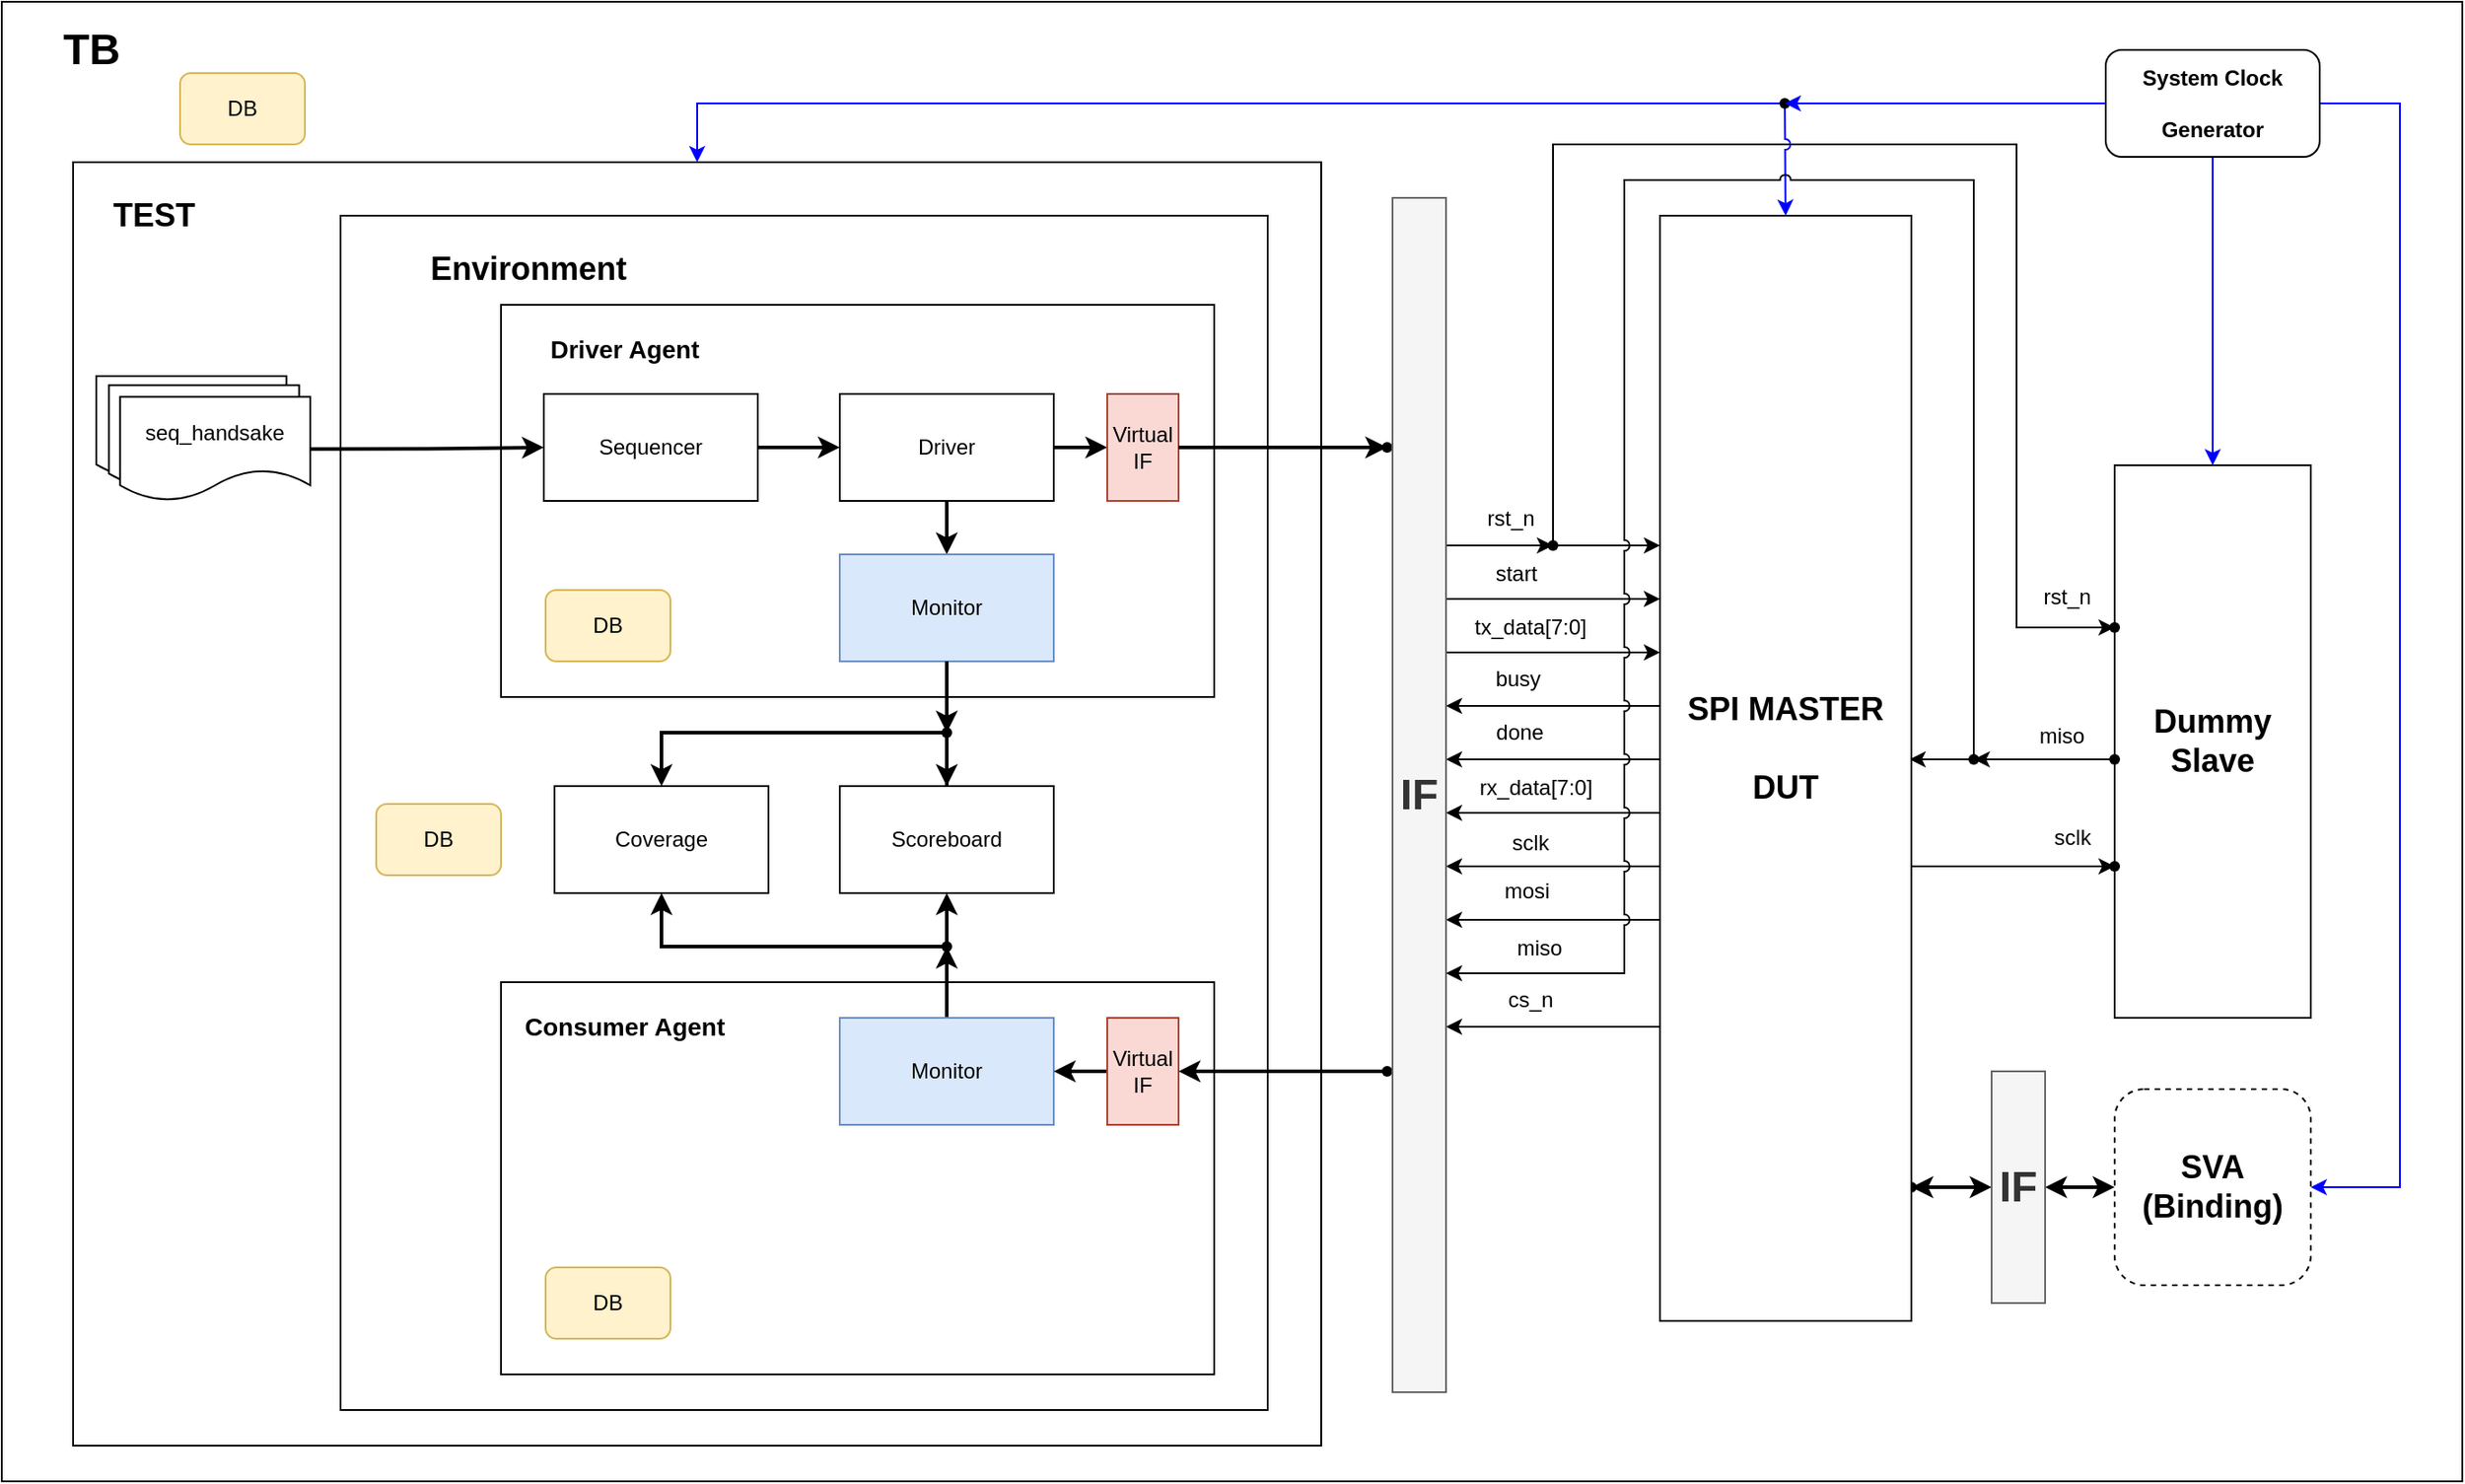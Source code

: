 <mxfile version="28.1.0" pages="2">
  <diagram name="Page-1" id="dmiFYl10dthxAOsOFa6Q">
    <mxGraphModel dx="2037" dy="2197" grid="1" gridSize="10" guides="1" tooltips="1" connect="1" arrows="1" fold="1" page="1" pageScale="1" pageWidth="850" pageHeight="1100" math="0" shadow="0">
      <root>
        <mxCell id="0" />
        <mxCell id="1" parent="0" />
        <mxCell id="3i2GIil342nl-OyHMSnb-143" value="" style="whiteSpace=wrap;html=1;" vertex="1" parent="1">
          <mxGeometry x="70" y="-50" width="1380" height="830" as="geometry" />
        </mxCell>
        <mxCell id="3i2GIil342nl-OyHMSnb-46" value="" style="whiteSpace=wrap;html=1;" vertex="1" parent="1">
          <mxGeometry x="110" y="40" width="700" height="720" as="geometry" />
        </mxCell>
        <mxCell id="3i2GIil342nl-OyHMSnb-31" value="" style="whiteSpace=wrap;html=1;" vertex="1" parent="1">
          <mxGeometry x="260" y="70" width="520" height="670" as="geometry" />
        </mxCell>
        <mxCell id="3i2GIil342nl-OyHMSnb-11" value="" style="whiteSpace=wrap;html=1;" vertex="1" parent="1">
          <mxGeometry x="350" y="120" width="400" height="220" as="geometry" />
        </mxCell>
        <mxCell id="3i2GIil342nl-OyHMSnb-1" value="" style="group" vertex="1" connectable="0" parent="1">
          <mxGeometry x="123" y="160" width="120" height="70" as="geometry" />
        </mxCell>
        <mxCell id="3i2GIil342nl-OyHMSnb-2" value="seq_handsake" style="shape=document;whiteSpace=wrap;html=1;boundedLbl=1;" vertex="1" parent="3i2GIil342nl-OyHMSnb-1">
          <mxGeometry width="106.667" height="58.333" as="geometry" />
        </mxCell>
        <mxCell id="3i2GIil342nl-OyHMSnb-3" value="seq_handsake" style="shape=document;whiteSpace=wrap;html=1;boundedLbl=1;" vertex="1" parent="3i2GIil342nl-OyHMSnb-1">
          <mxGeometry x="7.111" y="5.104" width="106.667" height="58.333" as="geometry" />
        </mxCell>
        <mxCell id="3i2GIil342nl-OyHMSnb-4" value="seq_handsake" style="shape=document;whiteSpace=wrap;html=1;boundedLbl=1;" vertex="1" parent="3i2GIil342nl-OyHMSnb-1">
          <mxGeometry x="13.333" y="11.667" width="106.667" height="58.333" as="geometry" />
        </mxCell>
        <mxCell id="3i2GIil342nl-OyHMSnb-8" style="edgeStyle=orthogonalEdgeStyle;rounded=0;orthogonalLoop=1;jettySize=auto;html=1;strokeWidth=2;" edge="1" parent="1" source="3i2GIil342nl-OyHMSnb-5" target="3i2GIil342nl-OyHMSnb-7">
          <mxGeometry relative="1" as="geometry" />
        </mxCell>
        <mxCell id="3i2GIil342nl-OyHMSnb-5" value="Sequencer" style="whiteSpace=wrap;html=1;" vertex="1" parent="1">
          <mxGeometry x="374" y="170" width="120" height="60" as="geometry" />
        </mxCell>
        <mxCell id="3i2GIil342nl-OyHMSnb-10" style="edgeStyle=orthogonalEdgeStyle;rounded=0;orthogonalLoop=1;jettySize=auto;html=1;entryX=0.5;entryY=0;entryDx=0;entryDy=0;strokeWidth=2;" edge="1" parent="1" source="3i2GIil342nl-OyHMSnb-7" target="3i2GIil342nl-OyHMSnb-9">
          <mxGeometry relative="1" as="geometry" />
        </mxCell>
        <mxCell id="3i2GIil342nl-OyHMSnb-92" style="edgeStyle=orthogonalEdgeStyle;rounded=0;orthogonalLoop=1;jettySize=auto;html=1;strokeWidth=2;" edge="1" parent="1" source="3i2GIil342nl-OyHMSnb-7" target="3i2GIil342nl-OyHMSnb-48">
          <mxGeometry relative="1" as="geometry" />
        </mxCell>
        <mxCell id="3i2GIil342nl-OyHMSnb-7" value="Driver" style="whiteSpace=wrap;html=1;" vertex="1" parent="1">
          <mxGeometry x="540" y="170" width="120" height="60" as="geometry" />
        </mxCell>
        <mxCell id="3i2GIil342nl-OyHMSnb-9" value="Monitor" style="whiteSpace=wrap;html=1;fillColor=#dae8fc;strokeColor=#6c8ebf;" vertex="1" parent="1">
          <mxGeometry x="540" y="260" width="120" height="60" as="geometry" />
        </mxCell>
        <mxCell id="3i2GIil342nl-OyHMSnb-12" style="edgeStyle=orthogonalEdgeStyle;rounded=0;orthogonalLoop=1;jettySize=auto;html=1;exitX=1;exitY=0.5;exitDx=0;exitDy=0;strokeWidth=2;" edge="1" parent="1" source="3i2GIil342nl-OyHMSnb-4" target="3i2GIil342nl-OyHMSnb-5">
          <mxGeometry relative="1" as="geometry" />
        </mxCell>
        <mxCell id="3i2GIil342nl-OyHMSnb-13" value="&lt;font style=&quot;font-size: 14px;&quot;&gt;&lt;b&gt;Driver Agent&lt;/b&gt;&lt;/font&gt;" style="text;html=1;align=center;verticalAlign=middle;resizable=0;points=[];autosize=1;strokeColor=none;fillColor=none;" vertex="1" parent="1">
          <mxGeometry x="364" y="130" width="110" height="30" as="geometry" />
        </mxCell>
        <mxCell id="3i2GIil342nl-OyHMSnb-14" value="" style="whiteSpace=wrap;html=1;" vertex="1" parent="1">
          <mxGeometry x="350" y="500" width="400" height="220" as="geometry" />
        </mxCell>
        <mxCell id="3i2GIil342nl-OyHMSnb-28" style="edgeStyle=orthogonalEdgeStyle;rounded=0;orthogonalLoop=1;jettySize=auto;html=1;strokeWidth=2;" edge="1" parent="1" source="3i2GIil342nl-OyHMSnb-19" target="3i2GIil342nl-OyHMSnb-27">
          <mxGeometry relative="1" as="geometry" />
        </mxCell>
        <mxCell id="3i2GIil342nl-OyHMSnb-19" value="Monitor" style="whiteSpace=wrap;html=1;fillColor=#dae8fc;strokeColor=#6c8ebf;" vertex="1" parent="1">
          <mxGeometry x="540" y="520" width="120" height="60" as="geometry" />
        </mxCell>
        <mxCell id="3i2GIil342nl-OyHMSnb-20" value="&lt;font style=&quot;font-size: 14px;&quot;&gt;&lt;b&gt;Consumer Agent&lt;/b&gt;&lt;/font&gt;" style="text;html=1;align=center;verticalAlign=middle;resizable=0;points=[];autosize=1;strokeColor=none;fillColor=none;" vertex="1" parent="1">
          <mxGeometry x="349" y="510" width="140" height="30" as="geometry" />
        </mxCell>
        <mxCell id="3i2GIil342nl-OyHMSnb-21" value="Scoreboard" style="whiteSpace=wrap;html=1;" vertex="1" parent="1">
          <mxGeometry x="540" y="390" width="120" height="60" as="geometry" />
        </mxCell>
        <mxCell id="3i2GIil342nl-OyHMSnb-22" value="Coverage" style="whiteSpace=wrap;html=1;" vertex="1" parent="1">
          <mxGeometry x="380" y="390" width="120" height="60" as="geometry" />
        </mxCell>
        <mxCell id="3i2GIil342nl-OyHMSnb-25" value="" style="edgeStyle=orthogonalEdgeStyle;rounded=0;orthogonalLoop=1;jettySize=auto;html=1;strokeWidth=2;" edge="1" parent="1" source="3i2GIil342nl-OyHMSnb-23" target="3i2GIil342nl-OyHMSnb-21">
          <mxGeometry relative="1" as="geometry" />
        </mxCell>
        <mxCell id="3i2GIil342nl-OyHMSnb-26" style="edgeStyle=orthogonalEdgeStyle;rounded=0;orthogonalLoop=1;jettySize=auto;html=1;strokeWidth=2;" edge="1" parent="1" source="3i2GIil342nl-OyHMSnb-23" target="3i2GIil342nl-OyHMSnb-22">
          <mxGeometry relative="1" as="geometry" />
        </mxCell>
        <mxCell id="3i2GIil342nl-OyHMSnb-23" value="" style="shape=waypoint;sketch=0;size=6;pointerEvents=1;points=[];fillColor=none;resizable=0;rotatable=0;perimeter=centerPerimeter;snapToPoint=1;" vertex="1" parent="1">
          <mxGeometry x="590" y="350" width="20" height="20" as="geometry" />
        </mxCell>
        <mxCell id="3i2GIil342nl-OyHMSnb-24" style="edgeStyle=orthogonalEdgeStyle;rounded=0;orthogonalLoop=1;jettySize=auto;html=1;entryX=0.5;entryY=0.8;entryDx=0;entryDy=0;entryPerimeter=0;strokeWidth=2;" edge="1" parent="1" source="3i2GIil342nl-OyHMSnb-9" target="3i2GIil342nl-OyHMSnb-23">
          <mxGeometry relative="1" as="geometry" />
        </mxCell>
        <mxCell id="3i2GIil342nl-OyHMSnb-29" style="edgeStyle=orthogonalEdgeStyle;rounded=0;orthogonalLoop=1;jettySize=auto;html=1;entryX=0.5;entryY=1;entryDx=0;entryDy=0;strokeWidth=2;" edge="1" parent="1" source="3i2GIil342nl-OyHMSnb-27" target="3i2GIil342nl-OyHMSnb-21">
          <mxGeometry relative="1" as="geometry" />
        </mxCell>
        <mxCell id="3i2GIil342nl-OyHMSnb-30" style="edgeStyle=orthogonalEdgeStyle;rounded=0;orthogonalLoop=1;jettySize=auto;html=1;strokeWidth=2;" edge="1" parent="1" source="3i2GIil342nl-OyHMSnb-27" target="3i2GIil342nl-OyHMSnb-22">
          <mxGeometry relative="1" as="geometry" />
        </mxCell>
        <mxCell id="3i2GIil342nl-OyHMSnb-27" value="" style="shape=waypoint;sketch=0;size=6;pointerEvents=1;points=[];fillColor=none;resizable=0;rotatable=0;perimeter=centerPerimeter;snapToPoint=1;" vertex="1" parent="1">
          <mxGeometry x="590" y="470" width="20" height="20" as="geometry" />
        </mxCell>
        <mxCell id="3i2GIil342nl-OyHMSnb-32" value="&lt;font style=&quot;font-size: 18px;&quot;&gt;&lt;b&gt;Environment&lt;/b&gt;&lt;/font&gt;" style="text;html=1;align=center;verticalAlign=middle;resizable=0;points=[];autosize=1;strokeColor=none;fillColor=none;" vertex="1" parent="1">
          <mxGeometry x="300" y="80" width="130" height="40" as="geometry" />
        </mxCell>
        <mxCell id="3i2GIil342nl-OyHMSnb-44" value="&lt;b&gt;&lt;font style=&quot;font-size: 18px;&quot;&gt;Dummy Slave&lt;/font&gt;&lt;br&gt;&lt;/b&gt;" style="whiteSpace=wrap;html=1;" vertex="1" parent="1">
          <mxGeometry x="1255" y="210" width="110" height="310" as="geometry" />
        </mxCell>
        <mxCell id="3i2GIil342nl-OyHMSnb-47" value="&lt;font style=&quot;font-size: 18px;&quot;&gt;&lt;b&gt;TEST&lt;/b&gt;&lt;/font&gt;" style="text;html=1;align=center;verticalAlign=middle;resizable=0;points=[];autosize=1;strokeColor=none;fillColor=none;" vertex="1" parent="1">
          <mxGeometry x="120" y="50" width="70" height="40" as="geometry" />
        </mxCell>
        <mxCell id="3i2GIil342nl-OyHMSnb-48" value="Virtual IF" style="whiteSpace=wrap;html=1;fillColor=#fad9d5;strokeColor=#ae4132;" vertex="1" parent="1">
          <mxGeometry x="690" y="170" width="40" height="60" as="geometry" />
        </mxCell>
        <mxCell id="3i2GIil342nl-OyHMSnb-51" style="edgeStyle=orthogonalEdgeStyle;rounded=0;orthogonalLoop=1;jettySize=auto;html=1;strokeWidth=2;" edge="1" parent="1" source="3i2GIil342nl-OyHMSnb-50" target="3i2GIil342nl-OyHMSnb-19">
          <mxGeometry relative="1" as="geometry" />
        </mxCell>
        <mxCell id="3i2GIil342nl-OyHMSnb-50" value="Virtual IF" style="whiteSpace=wrap;html=1;fillColor=#fad9d5;strokeColor=#ae4132;" vertex="1" parent="1">
          <mxGeometry x="690" y="520" width="40" height="60" as="geometry" />
        </mxCell>
        <mxCell id="3i2GIil342nl-OyHMSnb-54" value="" style="shape=waypoint;sketch=0;size=6;pointerEvents=1;points=[];fillColor=none;resizable=0;rotatable=0;perimeter=centerPerimeter;snapToPoint=1;" vertex="1" parent="1">
          <mxGeometry x="837" y="190" width="20" height="20" as="geometry" />
        </mxCell>
        <mxCell id="3i2GIil342nl-OyHMSnb-55" style="edgeStyle=orthogonalEdgeStyle;rounded=0;orthogonalLoop=1;jettySize=auto;html=1;entryX=0.75;entryY=0.3;entryDx=0;entryDy=0;entryPerimeter=0;strokeWidth=2;" edge="1" parent="1" source="3i2GIil342nl-OyHMSnb-48" target="3i2GIil342nl-OyHMSnb-54">
          <mxGeometry relative="1" as="geometry" />
        </mxCell>
        <mxCell id="3i2GIil342nl-OyHMSnb-57" style="edgeStyle=orthogonalEdgeStyle;rounded=0;orthogonalLoop=1;jettySize=auto;html=1;strokeWidth=2;" edge="1" parent="1" source="3i2GIil342nl-OyHMSnb-56" target="3i2GIil342nl-OyHMSnb-50">
          <mxGeometry relative="1" as="geometry" />
        </mxCell>
        <mxCell id="3i2GIil342nl-OyHMSnb-56" value="" style="shape=waypoint;sketch=0;size=6;pointerEvents=1;points=[];fillColor=none;resizable=0;rotatable=0;perimeter=centerPerimeter;snapToPoint=1;" vertex="1" parent="1">
          <mxGeometry x="837" y="540" width="20" height="20" as="geometry" />
        </mxCell>
        <mxCell id="3i2GIil342nl-OyHMSnb-59" value="DB" style="rounded=1;whiteSpace=wrap;html=1;fillColor=#fff2cc;strokeColor=#d6b656;" vertex="1" parent="1">
          <mxGeometry x="375" y="280" width="70" height="40" as="geometry" />
        </mxCell>
        <mxCell id="3i2GIil342nl-OyHMSnb-60" value="DB" style="rounded=1;whiteSpace=wrap;html=1;fillColor=#fff2cc;strokeColor=#d6b656;" vertex="1" parent="1">
          <mxGeometry x="375" y="660" width="70" height="40" as="geometry" />
        </mxCell>
        <mxCell id="3i2GIil342nl-OyHMSnb-64" value="DB" style="rounded=1;whiteSpace=wrap;html=1;fillColor=#fff2cc;strokeColor=#d6b656;" vertex="1" parent="1">
          <mxGeometry x="280" y="400" width="70" height="40" as="geometry" />
        </mxCell>
        <mxCell id="3i2GIil342nl-OyHMSnb-67" value="List" style="swimlane;fontStyle=0;childLayout=stackLayout;horizontal=1;startSize=30;horizontalStack=0;resizeParent=1;resizeParentMax=0;resizeLast=0;collapsible=1;marginBottom=0;whiteSpace=wrap;html=1;" vertex="1" parent="1">
          <mxGeometry x="1000" y="210" width="140" height="330" as="geometry" />
        </mxCell>
        <mxCell id="3i2GIil342nl-OyHMSnb-68" value="Item 1" style="text;strokeColor=none;fillColor=none;align=left;verticalAlign=middle;spacingLeft=4;spacingRight=4;overflow=hidden;points=[[0,0.5],[1,0.5]];portConstraint=eastwest;rotatable=0;whiteSpace=wrap;html=1;" vertex="1" parent="3i2GIil342nl-OyHMSnb-67">
          <mxGeometry y="30" width="140" height="30" as="geometry" />
        </mxCell>
        <mxCell id="3i2GIil342nl-OyHMSnb-69" value="Item 2" style="text;strokeColor=none;fillColor=none;align=left;verticalAlign=middle;spacingLeft=4;spacingRight=4;overflow=hidden;points=[[0,0.5],[1,0.5]];portConstraint=eastwest;rotatable=0;whiteSpace=wrap;html=1;" vertex="1" parent="3i2GIil342nl-OyHMSnb-67">
          <mxGeometry y="60" width="140" height="30" as="geometry" />
        </mxCell>
        <mxCell id="3i2GIil342nl-OyHMSnb-70" value="Item 3" style="text;strokeColor=none;fillColor=none;align=left;verticalAlign=middle;spacingLeft=4;spacingRight=4;overflow=hidden;points=[[0,0.5],[1,0.5]];portConstraint=eastwest;rotatable=0;whiteSpace=wrap;html=1;" vertex="1" parent="3i2GIil342nl-OyHMSnb-67">
          <mxGeometry y="90" width="140" height="30" as="geometry" />
        </mxCell>
        <mxCell id="3i2GIil342nl-OyHMSnb-72" value="Item 1" style="text;strokeColor=none;fillColor=none;align=left;verticalAlign=middle;spacingLeft=4;spacingRight=4;overflow=hidden;points=[[0,0.5],[1,0.5]];portConstraint=eastwest;rotatable=0;whiteSpace=wrap;html=1;" vertex="1" parent="3i2GIil342nl-OyHMSnb-67">
          <mxGeometry y="120" width="140" height="30" as="geometry" />
        </mxCell>
        <mxCell id="3i2GIil342nl-OyHMSnb-71" value="Item 3" style="text;strokeColor=none;fillColor=none;align=left;verticalAlign=middle;spacingLeft=4;spacingRight=4;overflow=hidden;points=[[0,0.5],[1,0.5]];portConstraint=eastwest;rotatable=0;whiteSpace=wrap;html=1;" vertex="1" parent="3i2GIil342nl-OyHMSnb-67">
          <mxGeometry y="150" width="140" height="30" as="geometry" />
        </mxCell>
        <mxCell id="3i2GIil342nl-OyHMSnb-129" value="Item 1" style="text;strokeColor=none;fillColor=none;align=left;verticalAlign=middle;spacingLeft=4;spacingRight=4;overflow=hidden;points=[[0,0.5],[1,0.5]];portConstraint=eastwest;rotatable=0;whiteSpace=wrap;html=1;" vertex="1" parent="3i2GIil342nl-OyHMSnb-67">
          <mxGeometry y="180" width="140" height="30" as="geometry" />
        </mxCell>
        <mxCell id="3i2GIil342nl-OyHMSnb-74" value="Item 1" style="text;strokeColor=none;fillColor=none;align=left;verticalAlign=middle;spacingLeft=4;spacingRight=4;overflow=hidden;points=[[0,0.5],[1,0.5]];portConstraint=eastwest;rotatable=0;whiteSpace=wrap;html=1;" vertex="1" parent="3i2GIil342nl-OyHMSnb-67">
          <mxGeometry y="210" width="140" height="30" as="geometry" />
        </mxCell>
        <mxCell id="3i2GIil342nl-OyHMSnb-78" value="Item 1" style="text;strokeColor=none;fillColor=none;align=left;verticalAlign=middle;spacingLeft=4;spacingRight=4;overflow=hidden;points=[[0,0.5],[1,0.5]];portConstraint=eastwest;rotatable=0;whiteSpace=wrap;html=1;" vertex="1" parent="3i2GIil342nl-OyHMSnb-67">
          <mxGeometry y="240" width="140" height="30" as="geometry" />
        </mxCell>
        <mxCell id="3i2GIil342nl-OyHMSnb-75" value="Item 1" style="text;strokeColor=none;fillColor=none;align=left;verticalAlign=middle;spacingLeft=4;spacingRight=4;overflow=hidden;points=[[0,0.5],[1,0.5]];portConstraint=eastwest;rotatable=0;whiteSpace=wrap;html=1;" vertex="1" parent="3i2GIil342nl-OyHMSnb-67">
          <mxGeometry y="270" width="140" height="30" as="geometry" />
        </mxCell>
        <mxCell id="3i2GIil342nl-OyHMSnb-76" value="Item 1" style="text;strokeColor=none;fillColor=none;align=left;verticalAlign=middle;spacingLeft=4;spacingRight=4;overflow=hidden;points=[[0,0.5],[1,0.5]];portConstraint=eastwest;rotatable=0;whiteSpace=wrap;html=1;" vertex="1" parent="3i2GIil342nl-OyHMSnb-67">
          <mxGeometry y="300" width="140" height="30" as="geometry" />
        </mxCell>
        <mxCell id="3i2GIil342nl-OyHMSnb-79" value="List" style="swimlane;fontStyle=0;childLayout=stackLayout;horizontal=1;startSize=30;horizontalStack=0;resizeParent=1;resizeParentMax=0;resizeLast=0;collapsible=1;marginBottom=0;whiteSpace=wrap;html=1;" vertex="1" parent="1">
          <mxGeometry x="860" y="210" width="20" height="330" as="geometry" />
        </mxCell>
        <mxCell id="3i2GIil342nl-OyHMSnb-80" value="Item 1" style="text;strokeColor=none;fillColor=none;align=left;verticalAlign=middle;spacingLeft=4;spacingRight=4;overflow=hidden;points=[[0,0.5],[1,0.5]];portConstraint=eastwest;rotatable=0;whiteSpace=wrap;html=1;" vertex="1" parent="3i2GIil342nl-OyHMSnb-79">
          <mxGeometry y="30" width="20" height="30" as="geometry" />
        </mxCell>
        <mxCell id="3i2GIil342nl-OyHMSnb-81" value="Item 2" style="text;strokeColor=none;fillColor=none;align=left;verticalAlign=middle;spacingLeft=4;spacingRight=4;overflow=hidden;points=[[0,0.5],[1,0.5]];portConstraint=eastwest;rotatable=0;whiteSpace=wrap;html=1;" vertex="1" parent="3i2GIil342nl-OyHMSnb-79">
          <mxGeometry y="60" width="20" height="30" as="geometry" />
        </mxCell>
        <mxCell id="3i2GIil342nl-OyHMSnb-82" value="Item 3" style="text;strokeColor=none;fillColor=none;align=left;verticalAlign=middle;spacingLeft=4;spacingRight=4;overflow=hidden;points=[[0,0.5],[1,0.5]];portConstraint=eastwest;rotatable=0;whiteSpace=wrap;html=1;" vertex="1" parent="3i2GIil342nl-OyHMSnb-79">
          <mxGeometry y="90" width="20" height="30" as="geometry" />
        </mxCell>
        <mxCell id="3i2GIil342nl-OyHMSnb-83" value="Item 1" style="text;strokeColor=none;fillColor=none;align=left;verticalAlign=middle;spacingLeft=4;spacingRight=4;overflow=hidden;points=[[0,0.5],[1,0.5]];portConstraint=eastwest;rotatable=0;whiteSpace=wrap;html=1;" vertex="1" parent="3i2GIil342nl-OyHMSnb-79">
          <mxGeometry y="120" width="20" height="30" as="geometry" />
        </mxCell>
        <mxCell id="3i2GIil342nl-OyHMSnb-84" value="Item 3" style="text;strokeColor=none;fillColor=none;align=left;verticalAlign=middle;spacingLeft=4;spacingRight=4;overflow=hidden;points=[[0,0.5],[1,0.5]];portConstraint=eastwest;rotatable=0;whiteSpace=wrap;html=1;" vertex="1" parent="3i2GIil342nl-OyHMSnb-79">
          <mxGeometry y="150" width="20" height="30" as="geometry" />
        </mxCell>
        <mxCell id="3i2GIil342nl-OyHMSnb-130" value="Item 1" style="text;strokeColor=none;fillColor=none;align=left;verticalAlign=middle;spacingLeft=4;spacingRight=4;overflow=hidden;points=[[0,0.5],[1,0.5]];portConstraint=eastwest;rotatable=0;whiteSpace=wrap;html=1;" vertex="1" parent="3i2GIil342nl-OyHMSnb-79">
          <mxGeometry y="180" width="20" height="30" as="geometry" />
        </mxCell>
        <mxCell id="3i2GIil342nl-OyHMSnb-85" value="Item 1" style="text;strokeColor=none;fillColor=none;align=left;verticalAlign=middle;spacingLeft=4;spacingRight=4;overflow=hidden;points=[[0,0.5],[1,0.5]];portConstraint=eastwest;rotatable=0;whiteSpace=wrap;html=1;" vertex="1" parent="3i2GIil342nl-OyHMSnb-79">
          <mxGeometry y="210" width="20" height="30" as="geometry" />
        </mxCell>
        <mxCell id="3i2GIil342nl-OyHMSnb-86" value="Item 1" style="text;strokeColor=none;fillColor=none;align=left;verticalAlign=middle;spacingLeft=4;spacingRight=4;overflow=hidden;points=[[0,0.5],[1,0.5]];portConstraint=eastwest;rotatable=0;whiteSpace=wrap;html=1;" vertex="1" parent="3i2GIil342nl-OyHMSnb-79">
          <mxGeometry y="240" width="20" height="30" as="geometry" />
        </mxCell>
        <mxCell id="3i2GIil342nl-OyHMSnb-87" value="Item 1" style="text;strokeColor=none;fillColor=none;align=left;verticalAlign=middle;spacingLeft=4;spacingRight=4;overflow=hidden;points=[[0,0.5],[1,0.5]];portConstraint=eastwest;rotatable=0;whiteSpace=wrap;html=1;" vertex="1" parent="3i2GIil342nl-OyHMSnb-79">
          <mxGeometry y="270" width="20" height="30" as="geometry" />
        </mxCell>
        <mxCell id="3i2GIil342nl-OyHMSnb-88" value="Item 1" style="text;strokeColor=none;fillColor=none;align=left;verticalAlign=middle;spacingLeft=4;spacingRight=4;overflow=hidden;points=[[0,0.5],[1,0.5]];portConstraint=eastwest;rotatable=0;whiteSpace=wrap;html=1;" vertex="1" parent="3i2GIil342nl-OyHMSnb-79">
          <mxGeometry y="300" width="20" height="30" as="geometry" />
        </mxCell>
        <mxCell id="3i2GIil342nl-OyHMSnb-94" value="rst_n" style="text;html=1;align=center;verticalAlign=middle;resizable=0;points=[];autosize=1;strokeColor=none;fillColor=none;" vertex="1" parent="1">
          <mxGeometry x="891" y="225" width="50" height="30" as="geometry" />
        </mxCell>
        <mxCell id="3i2GIil342nl-OyHMSnb-95" style="edgeStyle=orthogonalEdgeStyle;rounded=0;orthogonalLoop=1;jettySize=auto;html=1;" edge="1" parent="1" source="3i2GIil342nl-OyHMSnb-81" target="3i2GIil342nl-OyHMSnb-69">
          <mxGeometry relative="1" as="geometry" />
        </mxCell>
        <mxCell id="3i2GIil342nl-OyHMSnb-96" value="start" style="text;html=1;align=center;verticalAlign=middle;resizable=0;points=[];autosize=1;strokeColor=none;fillColor=none;" vertex="1" parent="1">
          <mxGeometry x="894" y="256" width="50" height="30" as="geometry" />
        </mxCell>
        <mxCell id="3i2GIil342nl-OyHMSnb-97" style="edgeStyle=orthogonalEdgeStyle;rounded=0;orthogonalLoop=1;jettySize=auto;html=1;strokeWidth=1;" edge="1" parent="1" source="3i2GIil342nl-OyHMSnb-82" target="3i2GIil342nl-OyHMSnb-70">
          <mxGeometry relative="1" as="geometry" />
        </mxCell>
        <mxCell id="3i2GIil342nl-OyHMSnb-98" value="tx_data[7:0]" style="text;html=1;align=center;verticalAlign=middle;resizable=0;points=[];autosize=1;strokeColor=none;fillColor=none;" vertex="1" parent="1">
          <mxGeometry x="882" y="286" width="90" height="30" as="geometry" />
        </mxCell>
        <mxCell id="3i2GIil342nl-OyHMSnb-99" style="edgeStyle=orthogonalEdgeStyle;rounded=0;orthogonalLoop=1;jettySize=auto;html=1;" edge="1" parent="1" source="3i2GIil342nl-OyHMSnb-72" target="3i2GIil342nl-OyHMSnb-83">
          <mxGeometry relative="1" as="geometry" />
        </mxCell>
        <mxCell id="3i2GIil342nl-OyHMSnb-100" value="busy" style="text;html=1;align=center;verticalAlign=middle;resizable=0;points=[];autosize=1;strokeColor=none;fillColor=none;" vertex="1" parent="1">
          <mxGeometry x="895" y="315" width="50" height="30" as="geometry" />
        </mxCell>
        <mxCell id="3i2GIil342nl-OyHMSnb-101" style="edgeStyle=orthogonalEdgeStyle;rounded=0;orthogonalLoop=1;jettySize=auto;html=1;" edge="1" parent="1" source="3i2GIil342nl-OyHMSnb-71" target="3i2GIil342nl-OyHMSnb-84">
          <mxGeometry relative="1" as="geometry" />
        </mxCell>
        <mxCell id="3i2GIil342nl-OyHMSnb-102" value="done" style="text;html=1;align=center;verticalAlign=middle;resizable=0;points=[];autosize=1;strokeColor=none;fillColor=none;" vertex="1" parent="1">
          <mxGeometry x="896" y="345" width="50" height="30" as="geometry" />
        </mxCell>
        <mxCell id="3i2GIil342nl-OyHMSnb-104" style="edgeStyle=orthogonalEdgeStyle;rounded=0;orthogonalLoop=1;jettySize=auto;html=1;entryX=1;entryY=0.5;entryDx=0;entryDy=0;" edge="1" parent="1" source="3i2GIil342nl-OyHMSnb-74" target="3i2GIil342nl-OyHMSnb-85">
          <mxGeometry relative="1" as="geometry" />
        </mxCell>
        <mxCell id="3i2GIil342nl-OyHMSnb-105" value="sclk" style="text;html=1;align=center;verticalAlign=middle;resizable=0;points=[];autosize=1;strokeColor=none;fillColor=none;" vertex="1" parent="1">
          <mxGeometry x="907" y="407" width="40" height="30" as="geometry" />
        </mxCell>
        <mxCell id="3i2GIil342nl-OyHMSnb-106" style="edgeStyle=orthogonalEdgeStyle;rounded=0;orthogonalLoop=1;jettySize=auto;html=1;" edge="1" parent="1" source="3i2GIil342nl-OyHMSnb-78" target="3i2GIil342nl-OyHMSnb-86">
          <mxGeometry relative="1" as="geometry" />
        </mxCell>
        <mxCell id="3i2GIil342nl-OyHMSnb-107" value="mosi" style="text;html=1;align=center;verticalAlign=middle;resizable=0;points=[];autosize=1;strokeColor=none;fillColor=none;" vertex="1" parent="1">
          <mxGeometry x="900" y="434" width="50" height="30" as="geometry" />
        </mxCell>
        <mxCell id="3i2GIil342nl-OyHMSnb-108" style="edgeStyle=orthogonalEdgeStyle;rounded=0;orthogonalLoop=1;jettySize=auto;html=1;entryX=1;entryY=0.5;entryDx=0;entryDy=0;" edge="1" parent="1" source="3i2GIil342nl-OyHMSnb-76" target="3i2GIil342nl-OyHMSnb-88">
          <mxGeometry relative="1" as="geometry" />
        </mxCell>
        <mxCell id="3i2GIil342nl-OyHMSnb-109" value="cs_n" style="text;html=1;align=center;verticalAlign=middle;resizable=0;points=[];autosize=1;strokeColor=none;fillColor=none;" vertex="1" parent="1">
          <mxGeometry x="902" y="495" width="50" height="30" as="geometry" />
        </mxCell>
        <mxCell id="3i2GIil342nl-OyHMSnb-127" style="edgeStyle=orthogonalEdgeStyle;rounded=0;orthogonalLoop=1;jettySize=auto;html=1;" edge="1" parent="1" source="3i2GIil342nl-OyHMSnb-121" target="3i2GIil342nl-OyHMSnb-68">
          <mxGeometry relative="1" as="geometry" />
        </mxCell>
        <mxCell id="3i2GIil342nl-OyHMSnb-121" value="" style="shape=waypoint;sketch=0;size=6;pointerEvents=1;points=[];fillColor=none;resizable=0;rotatable=0;perimeter=centerPerimeter;snapToPoint=1;" vertex="1" parent="1">
          <mxGeometry x="930" y="245" width="20" height="20" as="geometry" />
        </mxCell>
        <mxCell id="3i2GIil342nl-OyHMSnb-122" style="edgeStyle=orthogonalEdgeStyle;rounded=0;orthogonalLoop=1;jettySize=auto;html=1;entryX=1.15;entryY=0.542;entryDx=0;entryDy=0;entryPerimeter=0;" edge="1" parent="1" source="3i2GIil342nl-OyHMSnb-80" target="3i2GIil342nl-OyHMSnb-121">
          <mxGeometry relative="1" as="geometry" />
        </mxCell>
        <mxCell id="3i2GIil342nl-OyHMSnb-123" value="" style="shape=waypoint;sketch=0;size=6;pointerEvents=1;points=[];fillColor=none;resizable=0;rotatable=0;perimeter=centerPerimeter;snapToPoint=1;" vertex="1" parent="1">
          <mxGeometry x="1245" y="425" width="20" height="20" as="geometry" />
        </mxCell>
        <mxCell id="3i2GIil342nl-OyHMSnb-125" value="" style="shape=waypoint;sketch=0;size=6;pointerEvents=1;points=[];fillColor=none;resizable=0;rotatable=0;perimeter=centerPerimeter;snapToPoint=1;" vertex="1" parent="1">
          <mxGeometry x="1245" y="291" width="20" height="20" as="geometry" />
        </mxCell>
        <mxCell id="3i2GIil342nl-OyHMSnb-126" style="edgeStyle=orthogonalEdgeStyle;rounded=0;orthogonalLoop=1;jettySize=auto;html=1;entryX=0.4;entryY=0.85;entryDx=0;entryDy=0;entryPerimeter=0;jumpStyle=arc;" edge="1" parent="1" source="3i2GIil342nl-OyHMSnb-121" target="3i2GIil342nl-OyHMSnb-125">
          <mxGeometry relative="1" as="geometry">
            <Array as="points">
              <mxPoint x="940" y="30" />
              <mxPoint x="1200" y="30" />
              <mxPoint x="1200" y="301" />
            </Array>
          </mxGeometry>
        </mxCell>
        <mxCell id="3i2GIil342nl-OyHMSnb-128" value="sclk" style="text;html=1;align=center;verticalAlign=middle;resizable=0;points=[];autosize=1;strokeColor=none;fillColor=none;" vertex="1" parent="1">
          <mxGeometry x="1211" y="404" width="40" height="30" as="geometry" />
        </mxCell>
        <mxCell id="3i2GIil342nl-OyHMSnb-131" style="edgeStyle=orthogonalEdgeStyle;rounded=0;orthogonalLoop=1;jettySize=auto;html=1;" edge="1" parent="1" source="3i2GIil342nl-OyHMSnb-129" target="3i2GIil342nl-OyHMSnb-130">
          <mxGeometry relative="1" as="geometry" />
        </mxCell>
        <mxCell id="3i2GIil342nl-OyHMSnb-132" value="rx_data[7:0]" style="text;html=1;align=center;verticalAlign=middle;resizable=0;points=[];autosize=1;strokeColor=none;fillColor=none;" vertex="1" parent="1">
          <mxGeometry x="885" y="376" width="90" height="30" as="geometry" />
        </mxCell>
        <mxCell id="3i2GIil342nl-OyHMSnb-134" style="edgeStyle=orthogonalEdgeStyle;rounded=0;orthogonalLoop=1;jettySize=auto;html=1;entryX=0.626;entryY=0.788;entryDx=0;entryDy=0;entryPerimeter=0;" edge="1" parent="1" source="3i2GIil342nl-OyHMSnb-74" target="3i2GIil342nl-OyHMSnb-123">
          <mxGeometry relative="1" as="geometry" />
        </mxCell>
        <mxCell id="iMnmVTUVPVu9cU5X2Qjm-4" style="edgeStyle=orthogonalEdgeStyle;rounded=0;orthogonalLoop=1;jettySize=auto;html=1;" edge="1" parent="1" source="3i2GIil342nl-OyHMSnb-135" target="iMnmVTUVPVu9cU5X2Qjm-2">
          <mxGeometry relative="1" as="geometry" />
        </mxCell>
        <mxCell id="3i2GIil342nl-OyHMSnb-135" value="" style="shape=waypoint;sketch=0;size=6;pointerEvents=1;points=[];fillColor=none;resizable=0;rotatable=0;perimeter=centerPerimeter;snapToPoint=1;" vertex="1" parent="1">
          <mxGeometry x="1245" y="365" width="20" height="20" as="geometry" />
        </mxCell>
        <mxCell id="3i2GIil342nl-OyHMSnb-137" value="miso" style="text;html=1;align=center;verticalAlign=middle;resizable=0;points=[];autosize=1;strokeColor=none;fillColor=none;" vertex="1" parent="1">
          <mxGeometry x="1200" y="347" width="50" height="30" as="geometry" />
        </mxCell>
        <mxCell id="3i2GIil342nl-OyHMSnb-52" value="&lt;b&gt;&lt;font style=&quot;font-size: 24px;&quot;&gt;IF&lt;/font&gt;&lt;/b&gt;" style="whiteSpace=wrap;html=1;fillColor=#f5f5f5;strokeColor=#666666;fontColor=#333333;" vertex="1" parent="1">
          <mxGeometry x="850" y="60" width="30" height="670" as="geometry" />
        </mxCell>
        <mxCell id="3i2GIil342nl-OyHMSnb-138" value="&lt;b&gt;&lt;font style=&quot;font-size: 18px;&quot;&gt;SVA&lt;br&gt;(Binding)&lt;br&gt;&lt;/font&gt;&lt;/b&gt;" style="rounded=1;whiteSpace=wrap;html=1;dashed=1;" vertex="1" parent="1">
          <mxGeometry x="1255" y="560" width="110" height="110" as="geometry" />
        </mxCell>
        <mxCell id="3i2GIil342nl-OyHMSnb-140" value="" style="shape=waypoint;sketch=0;size=6;pointerEvents=1;points=[];fillColor=none;resizable=0;rotatable=0;perimeter=centerPerimeter;snapToPoint=1;" vertex="1" parent="1">
          <mxGeometry x="1131" y="605" width="20" height="20" as="geometry" />
        </mxCell>
        <mxCell id="3i2GIil342nl-OyHMSnb-145" style="edgeStyle=orthogonalEdgeStyle;rounded=0;orthogonalLoop=1;jettySize=auto;html=1;startArrow=classic;startFill=1;strokeWidth=2;" edge="1" parent="1" source="3i2GIil342nl-OyHMSnb-144" target="3i2GIil342nl-OyHMSnb-138">
          <mxGeometry relative="1" as="geometry" />
        </mxCell>
        <mxCell id="3i2GIil342nl-OyHMSnb-146" style="edgeStyle=orthogonalEdgeStyle;rounded=0;orthogonalLoop=1;jettySize=auto;html=1;startArrow=classic;startFill=1;strokeWidth=2;" edge="1" parent="1" source="3i2GIil342nl-OyHMSnb-144" target="3i2GIil342nl-OyHMSnb-140">
          <mxGeometry relative="1" as="geometry" />
        </mxCell>
        <mxCell id="3i2GIil342nl-OyHMSnb-144" value="&lt;b&gt;&lt;font style=&quot;font-size: 24px;&quot;&gt;IF&lt;/font&gt;&lt;/b&gt;" style="whiteSpace=wrap;html=1;fillColor=#f5f5f5;fontColor=#333333;strokeColor=#666666;" vertex="1" parent="1">
          <mxGeometry x="1186" y="550" width="30" height="130" as="geometry" />
        </mxCell>
        <mxCell id="3i2GIil342nl-OyHMSnb-148" style="edgeStyle=orthogonalEdgeStyle;rounded=0;orthogonalLoop=1;jettySize=auto;html=1;strokeColor=#0000FF;" edge="1" parent="1" source="3i2GIil342nl-OyHMSnb-147" target="3i2GIil342nl-OyHMSnb-44">
          <mxGeometry relative="1" as="geometry" />
        </mxCell>
        <mxCell id="3i2GIil342nl-OyHMSnb-153" style="edgeStyle=orthogonalEdgeStyle;rounded=0;orthogonalLoop=1;jettySize=auto;html=1;entryX=1;entryY=0.5;entryDx=0;entryDy=0;strokeColor=#0000FF;" edge="1" parent="1" source="3i2GIil342nl-OyHMSnb-147" target="3i2GIil342nl-OyHMSnb-138">
          <mxGeometry relative="1" as="geometry">
            <Array as="points">
              <mxPoint x="1415" y="7" />
              <mxPoint x="1415" y="615" />
            </Array>
          </mxGeometry>
        </mxCell>
        <mxCell id="3i2GIil342nl-OyHMSnb-147" value="System Clock&lt;br&gt;&lt;br&gt;Generator" style="rounded=1;whiteSpace=wrap;html=1;fontStyle=1" vertex="1" parent="1">
          <mxGeometry x="1250" y="-23" width="120" height="60" as="geometry" />
        </mxCell>
        <mxCell id="3i2GIil342nl-OyHMSnb-151" style="edgeStyle=orthogonalEdgeStyle;rounded=0;orthogonalLoop=1;jettySize=auto;html=1;jumpStyle=arc;strokeColor=#0000FF;" edge="1" parent="1" source="3i2GIil342nl-OyHMSnb-149" target="3i2GIil342nl-OyHMSnb-33">
          <mxGeometry relative="1" as="geometry" />
        </mxCell>
        <mxCell id="3i2GIil342nl-OyHMSnb-152" style="edgeStyle=orthogonalEdgeStyle;rounded=0;orthogonalLoop=1;jettySize=auto;html=1;strokeColor=#0000FF;" edge="1" parent="1" source="3i2GIil342nl-OyHMSnb-149" target="3i2GIil342nl-OyHMSnb-46">
          <mxGeometry relative="1" as="geometry" />
        </mxCell>
        <mxCell id="3i2GIil342nl-OyHMSnb-149" value="" style="shape=waypoint;sketch=0;size=6;pointerEvents=1;points=[];fillColor=none;resizable=0;rotatable=0;perimeter=centerPerimeter;snapToPoint=1;" vertex="1" parent="1">
          <mxGeometry x="1060" y="-3" width="20" height="20" as="geometry" />
        </mxCell>
        <mxCell id="3i2GIil342nl-OyHMSnb-150" style="edgeStyle=orthogonalEdgeStyle;rounded=0;orthogonalLoop=1;jettySize=auto;html=1;entryX=-0.018;entryY=0.888;entryDx=0;entryDy=0;entryPerimeter=0;strokeColor=#0000FF;" edge="1" parent="1" source="3i2GIil342nl-OyHMSnb-147" target="3i2GIil342nl-OyHMSnb-149">
          <mxGeometry relative="1" as="geometry" />
        </mxCell>
        <mxCell id="3i2GIil342nl-OyHMSnb-156" value="&lt;b&gt;&lt;font style=&quot;font-size: 24px;&quot;&gt;TB&lt;/font&gt;&lt;/b&gt;" style="text;html=1;align=center;verticalAlign=middle;resizable=0;points=[];autosize=1;strokeColor=none;fillColor=none;" vertex="1" parent="1">
          <mxGeometry x="90" y="-43" width="60" height="40" as="geometry" />
        </mxCell>
        <mxCell id="iMnmVTUVPVu9cU5X2Qjm-1" value="DB" style="rounded=1;whiteSpace=wrap;html=1;fillColor=#fff2cc;strokeColor=#d6b656;" vertex="1" parent="1">
          <mxGeometry x="170" y="-10" width="70" height="40" as="geometry" />
        </mxCell>
        <mxCell id="iMnmVTUVPVu9cU5X2Qjm-3" style="edgeStyle=orthogonalEdgeStyle;rounded=0;orthogonalLoop=1;jettySize=auto;html=1;entryX=1;entryY=0.5;entryDx=0;entryDy=0;jumpStyle=arc;" edge="1" parent="1" source="iMnmVTUVPVu9cU5X2Qjm-2" target="3i2GIil342nl-OyHMSnb-87">
          <mxGeometry relative="1" as="geometry">
            <Array as="points">
              <mxPoint x="1176" y="50" />
              <mxPoint x="980" y="50" />
              <mxPoint x="980" y="495" />
            </Array>
          </mxGeometry>
        </mxCell>
        <mxCell id="iMnmVTUVPVu9cU5X2Qjm-6" style="edgeStyle=orthogonalEdgeStyle;rounded=0;orthogonalLoop=1;jettySize=auto;html=1;entryX=1;entryY=0.5;entryDx=0;entryDy=0;" edge="1" parent="1" source="iMnmVTUVPVu9cU5X2Qjm-2" target="3i2GIil342nl-OyHMSnb-71">
          <mxGeometry relative="1" as="geometry" />
        </mxCell>
        <mxCell id="iMnmVTUVPVu9cU5X2Qjm-2" value="" style="shape=waypoint;sketch=0;size=6;pointerEvents=1;points=[];fillColor=none;resizable=0;rotatable=0;perimeter=centerPerimeter;snapToPoint=1;" vertex="1" parent="1">
          <mxGeometry x="1166" y="365" width="20" height="20" as="geometry" />
        </mxCell>
        <mxCell id="3i2GIil342nl-OyHMSnb-33" value="&lt;div&gt;&lt;b&gt;&lt;font style=&quot;font-size: 18px;&quot;&gt;SPI MASTER&lt;/font&gt;&lt;/b&gt;&lt;/div&gt;&lt;div&gt;&lt;b&gt;&lt;font style=&quot;font-size: 18px;&quot;&gt;&lt;br&gt;&lt;/font&gt;&lt;/b&gt;&lt;/div&gt;&lt;div&gt;&lt;b&gt;&lt;font style=&quot;font-size: 18px;&quot;&gt;DUT&lt;/font&gt;&lt;/b&gt;&lt;/div&gt;&lt;b&gt;&lt;font style=&quot;font-size: 18px;&quot;&gt;&lt;br&gt;&lt;/font&gt;&lt;/b&gt;" style="whiteSpace=wrap;html=1;" vertex="1" parent="1">
          <mxGeometry x="1000" y="70" width="141" height="620" as="geometry" />
        </mxCell>
        <mxCell id="iMnmVTUVPVu9cU5X2Qjm-7" value="rst_n" style="text;html=1;align=center;verticalAlign=middle;resizable=0;points=[];autosize=1;strokeColor=none;fillColor=none;" vertex="1" parent="1">
          <mxGeometry x="1203" y="269" width="50" height="30" as="geometry" />
        </mxCell>
        <mxCell id="iMnmVTUVPVu9cU5X2Qjm-8" value="miso" style="text;html=1;align=center;verticalAlign=middle;resizable=0;points=[];autosize=1;strokeColor=none;fillColor=none;" vertex="1" parent="1">
          <mxGeometry x="907" y="466" width="50" height="30" as="geometry" />
        </mxCell>
      </root>
    </mxGraphModel>
  </diagram>
  <diagram id="ELy5jT7NjrNLIbjQNxZi" name="Page-2">
    <mxGraphModel dx="1502" dy="768" grid="1" gridSize="10" guides="1" tooltips="1" connect="1" arrows="1" fold="1" page="1" pageScale="1" pageWidth="850" pageHeight="1100" math="0" shadow="0">
      <root>
        <mxCell id="0" />
        <mxCell id="1" parent="0" />
        <mxCell id="n9IlJwQfkiTQMn5sJXzG-167" value="" style="whiteSpace=wrap;html=1;" vertex="1" parent="1">
          <mxGeometry x="-385" y="75" width="230" height="710" as="geometry" />
        </mxCell>
        <mxCell id="n9IlJwQfkiTQMn5sJXzG-147" value="" style="whiteSpace=wrap;html=1;" vertex="1" parent="1">
          <mxGeometry x="60" y="80" width="370" height="710" as="geometry" />
        </mxCell>
        <mxCell id="n9IlJwQfkiTQMn5sJXzG-9" value="" style="group" vertex="1" connectable="0" parent="1">
          <mxGeometry x="110" y="290" width="260" height="50" as="geometry" />
        </mxCell>
        <mxCell id="n9IlJwQfkiTQMn5sJXzG-1" value="" style="whiteSpace=wrap;html=1;aspect=fixed;" vertex="1" parent="n9IlJwQfkiTQMn5sJXzG-9">
          <mxGeometry width="32.5" height="32.5" as="geometry" />
        </mxCell>
        <mxCell id="n9IlJwQfkiTQMn5sJXzG-2" value="" style="whiteSpace=wrap;html=1;aspect=fixed;" vertex="1" parent="n9IlJwQfkiTQMn5sJXzG-9">
          <mxGeometry x="32.5" width="32.5" height="32.5" as="geometry" />
        </mxCell>
        <mxCell id="n9IlJwQfkiTQMn5sJXzG-3" value="" style="whiteSpace=wrap;html=1;aspect=fixed;" vertex="1" parent="n9IlJwQfkiTQMn5sJXzG-9">
          <mxGeometry x="65" width="32.5" height="32.5" as="geometry" />
        </mxCell>
        <mxCell id="n9IlJwQfkiTQMn5sJXzG-4" value="" style="whiteSpace=wrap;html=1;aspect=fixed;" vertex="1" parent="n9IlJwQfkiTQMn5sJXzG-9">
          <mxGeometry x="97.5" width="32.5" height="32.5" as="geometry" />
        </mxCell>
        <mxCell id="n9IlJwQfkiTQMn5sJXzG-5" value="" style="whiteSpace=wrap;html=1;aspect=fixed;" vertex="1" parent="n9IlJwQfkiTQMn5sJXzG-9">
          <mxGeometry x="130" width="32.5" height="32.5" as="geometry" />
        </mxCell>
        <mxCell id="n9IlJwQfkiTQMn5sJXzG-6" value="" style="whiteSpace=wrap;html=1;aspect=fixed;" vertex="1" parent="n9IlJwQfkiTQMn5sJXzG-9">
          <mxGeometry x="162.5" width="32.5" height="32.5" as="geometry" />
        </mxCell>
        <mxCell id="n9IlJwQfkiTQMn5sJXzG-7" value="" style="whiteSpace=wrap;html=1;aspect=fixed;" vertex="1" parent="n9IlJwQfkiTQMn5sJXzG-9">
          <mxGeometry x="195" width="32.5" height="32.5" as="geometry" />
        </mxCell>
        <mxCell id="n9IlJwQfkiTQMn5sJXzG-8" value="" style="whiteSpace=wrap;html=1;aspect=fixed;" vertex="1" parent="n9IlJwQfkiTQMn5sJXzG-9">
          <mxGeometry x="227.5" width="32.5" height="32.5" as="geometry" />
        </mxCell>
        <mxCell id="n9IlJwQfkiTQMn5sJXzG-12" value="&lt;b&gt;Deserialization: MOSI @(posedge sclk)&lt;br&gt;&lt;/b&gt;" style="text;html=1;align=center;verticalAlign=middle;resizable=0;points=[];autosize=1;strokeColor=none;fillColor=none;" vertex="1" parent="1">
          <mxGeometry x="115" y="320" width="250" height="30" as="geometry" />
        </mxCell>
        <mxCell id="n9IlJwQfkiTQMn5sJXzG-14" style="edgeStyle=orthogonalEdgeStyle;rounded=0;orthogonalLoop=1;jettySize=auto;html=1;" edge="1" parent="1" source="n9IlJwQfkiTQMn5sJXzG-13" target="n9IlJwQfkiTQMn5sJXzG-8">
          <mxGeometry relative="1" as="geometry" />
        </mxCell>
        <mxCell id="n9IlJwQfkiTQMn5sJXzG-13" value="" style="shape=waypoint;sketch=0;size=6;pointerEvents=1;points=[];fillColor=none;resizable=0;rotatable=0;perimeter=centerPerimeter;snapToPoint=1;" vertex="1" parent="1">
          <mxGeometry x="514" y="296" width="20" height="20" as="geometry" />
        </mxCell>
        <mxCell id="n9IlJwQfkiTQMn5sJXzG-40" style="edgeStyle=orthogonalEdgeStyle;rounded=0;orthogonalLoop=1;jettySize=auto;html=1;entryX=0.5;entryY=1;entryDx=0;entryDy=0;" edge="1" parent="1" source="n9IlJwQfkiTQMn5sJXzG-1" target="n9IlJwQfkiTQMn5sJXzG-29">
          <mxGeometry relative="1" as="geometry" />
        </mxCell>
        <mxCell id="n9IlJwQfkiTQMn5sJXzG-41" style="edgeStyle=orthogonalEdgeStyle;rounded=0;orthogonalLoop=1;jettySize=auto;html=1;entryX=0.5;entryY=1;entryDx=0;entryDy=0;" edge="1" parent="1" source="n9IlJwQfkiTQMn5sJXzG-2" target="n9IlJwQfkiTQMn5sJXzG-30">
          <mxGeometry relative="1" as="geometry" />
        </mxCell>
        <mxCell id="n9IlJwQfkiTQMn5sJXzG-42" style="edgeStyle=orthogonalEdgeStyle;rounded=0;orthogonalLoop=1;jettySize=auto;html=1;entryX=0.5;entryY=1;entryDx=0;entryDy=0;" edge="1" parent="1" source="n9IlJwQfkiTQMn5sJXzG-3" target="n9IlJwQfkiTQMn5sJXzG-31">
          <mxGeometry relative="1" as="geometry" />
        </mxCell>
        <mxCell id="n9IlJwQfkiTQMn5sJXzG-43" style="edgeStyle=orthogonalEdgeStyle;rounded=0;orthogonalLoop=1;jettySize=auto;html=1;entryX=0.5;entryY=1;entryDx=0;entryDy=0;" edge="1" parent="1" source="n9IlJwQfkiTQMn5sJXzG-4" target="n9IlJwQfkiTQMn5sJXzG-32">
          <mxGeometry relative="1" as="geometry" />
        </mxCell>
        <mxCell id="n9IlJwQfkiTQMn5sJXzG-45" style="edgeStyle=orthogonalEdgeStyle;rounded=0;orthogonalLoop=1;jettySize=auto;html=1;entryX=0.5;entryY=1;entryDx=0;entryDy=0;" edge="1" parent="1" source="n9IlJwQfkiTQMn5sJXzG-6" target="n9IlJwQfkiTQMn5sJXzG-34">
          <mxGeometry relative="1" as="geometry" />
        </mxCell>
        <mxCell id="n9IlJwQfkiTQMn5sJXzG-47" style="edgeStyle=orthogonalEdgeStyle;rounded=0;orthogonalLoop=1;jettySize=auto;html=1;entryX=0.5;entryY=1;entryDx=0;entryDy=0;" edge="1" parent="1" source="n9IlJwQfkiTQMn5sJXzG-8" target="n9IlJwQfkiTQMn5sJXzG-36">
          <mxGeometry relative="1" as="geometry" />
        </mxCell>
        <mxCell id="n9IlJwQfkiTQMn5sJXzG-48" value="" style="group" vertex="1" connectable="0" parent="1">
          <mxGeometry x="110" y="234.5" width="260" height="32.5" as="geometry" />
        </mxCell>
        <mxCell id="n9IlJwQfkiTQMn5sJXzG-29" value="" style="whiteSpace=wrap;html=1;aspect=fixed;" vertex="1" parent="n9IlJwQfkiTQMn5sJXzG-48">
          <mxGeometry width="32.5" height="32.5" as="geometry" />
        </mxCell>
        <mxCell id="n9IlJwQfkiTQMn5sJXzG-30" value="" style="whiteSpace=wrap;html=1;aspect=fixed;" vertex="1" parent="n9IlJwQfkiTQMn5sJXzG-48">
          <mxGeometry x="32.5" width="32.5" height="32.5" as="geometry" />
        </mxCell>
        <mxCell id="n9IlJwQfkiTQMn5sJXzG-31" value="" style="whiteSpace=wrap;html=1;aspect=fixed;" vertex="1" parent="n9IlJwQfkiTQMn5sJXzG-48">
          <mxGeometry x="65" width="32.5" height="32.5" as="geometry" />
        </mxCell>
        <mxCell id="n9IlJwQfkiTQMn5sJXzG-32" value="" style="whiteSpace=wrap;html=1;aspect=fixed;" vertex="1" parent="n9IlJwQfkiTQMn5sJXzG-48">
          <mxGeometry x="97.5" width="32.5" height="32.5" as="geometry" />
        </mxCell>
        <mxCell id="n9IlJwQfkiTQMn5sJXzG-33" value="" style="whiteSpace=wrap;html=1;aspect=fixed;" vertex="1" parent="n9IlJwQfkiTQMn5sJXzG-48">
          <mxGeometry x="130" width="32.5" height="32.5" as="geometry" />
        </mxCell>
        <mxCell id="n9IlJwQfkiTQMn5sJXzG-34" value="" style="whiteSpace=wrap;html=1;aspect=fixed;" vertex="1" parent="n9IlJwQfkiTQMn5sJXzG-48">
          <mxGeometry x="162.5" width="32.5" height="32.5" as="geometry" />
        </mxCell>
        <mxCell id="n9IlJwQfkiTQMn5sJXzG-35" value="" style="whiteSpace=wrap;html=1;aspect=fixed;" vertex="1" parent="n9IlJwQfkiTQMn5sJXzG-48">
          <mxGeometry x="195" width="32.5" height="32.5" as="geometry" />
        </mxCell>
        <mxCell id="n9IlJwQfkiTQMn5sJXzG-36" value="" style="whiteSpace=wrap;html=1;aspect=fixed;" vertex="1" parent="n9IlJwQfkiTQMn5sJXzG-48">
          <mxGeometry x="227.5" width="32.5" height="32.5" as="geometry" />
        </mxCell>
        <mxCell id="n9IlJwQfkiTQMn5sJXzG-49" style="edgeStyle=orthogonalEdgeStyle;rounded=0;orthogonalLoop=1;jettySize=auto;html=1;exitX=0.5;exitY=0;exitDx=0;exitDy=0;entryX=0.5;entryY=1;entryDx=0;entryDy=0;" edge="1" parent="1" source="n9IlJwQfkiTQMn5sJXzG-7" target="n9IlJwQfkiTQMn5sJXzG-35">
          <mxGeometry relative="1" as="geometry" />
        </mxCell>
        <mxCell id="n9IlJwQfkiTQMn5sJXzG-51" style="edgeStyle=orthogonalEdgeStyle;rounded=0;orthogonalLoop=1;jettySize=auto;html=1;entryX=0.5;entryY=1;entryDx=0;entryDy=0;" edge="1" parent="1" source="n9IlJwQfkiTQMn5sJXzG-5" target="n9IlJwQfkiTQMn5sJXzG-33">
          <mxGeometry relative="1" as="geometry" />
        </mxCell>
        <mxCell id="n9IlJwQfkiTQMn5sJXzG-11" value="" style="rounded=1;whiteSpace=wrap;html=1;fillColor=#dae8fc;strokeColor=#6c8ebf;" vertex="1" parent="1">
          <mxGeometry x="90" y="227" width="300" height="40" as="geometry" />
        </mxCell>
        <mxCell id="n9IlJwQfkiTQMn5sJXzG-52" value="tr_dut.mosi_rdata_q" style="text;html=1;align=center;verticalAlign=middle;resizable=0;points=[];autosize=1;strokeColor=none;fillColor=none;" vertex="1" parent="1">
          <mxGeometry x="175" y="234.5" width="130" height="30" as="geometry" />
        </mxCell>
        <mxCell id="n9IlJwQfkiTQMn5sJXzG-53" value="" style="group" vertex="1" connectable="0" parent="1">
          <mxGeometry x="110" y="433" width="260" height="50" as="geometry" />
        </mxCell>
        <mxCell id="n9IlJwQfkiTQMn5sJXzG-54" value="" style="whiteSpace=wrap;html=1;aspect=fixed;" vertex="1" parent="n9IlJwQfkiTQMn5sJXzG-53">
          <mxGeometry width="32.5" height="32.5" as="geometry" />
        </mxCell>
        <mxCell id="n9IlJwQfkiTQMn5sJXzG-55" value="" style="whiteSpace=wrap;html=1;aspect=fixed;" vertex="1" parent="n9IlJwQfkiTQMn5sJXzG-53">
          <mxGeometry x="32.5" width="32.5" height="32.5" as="geometry" />
        </mxCell>
        <mxCell id="n9IlJwQfkiTQMn5sJXzG-56" value="" style="whiteSpace=wrap;html=1;aspect=fixed;" vertex="1" parent="n9IlJwQfkiTQMn5sJXzG-53">
          <mxGeometry x="65" width="32.5" height="32.5" as="geometry" />
        </mxCell>
        <mxCell id="n9IlJwQfkiTQMn5sJXzG-57" value="" style="whiteSpace=wrap;html=1;aspect=fixed;" vertex="1" parent="n9IlJwQfkiTQMn5sJXzG-53">
          <mxGeometry x="97.5" width="32.5" height="32.5" as="geometry" />
        </mxCell>
        <mxCell id="n9IlJwQfkiTQMn5sJXzG-58" value="" style="whiteSpace=wrap;html=1;aspect=fixed;" vertex="1" parent="n9IlJwQfkiTQMn5sJXzG-53">
          <mxGeometry x="130" width="32.5" height="32.5" as="geometry" />
        </mxCell>
        <mxCell id="n9IlJwQfkiTQMn5sJXzG-59" value="" style="whiteSpace=wrap;html=1;aspect=fixed;" vertex="1" parent="n9IlJwQfkiTQMn5sJXzG-53">
          <mxGeometry x="162.5" width="32.5" height="32.5" as="geometry" />
        </mxCell>
        <mxCell id="n9IlJwQfkiTQMn5sJXzG-60" value="" style="whiteSpace=wrap;html=1;aspect=fixed;" vertex="1" parent="n9IlJwQfkiTQMn5sJXzG-53">
          <mxGeometry x="195" width="32.5" height="32.5" as="geometry" />
        </mxCell>
        <mxCell id="n9IlJwQfkiTQMn5sJXzG-61" value="" style="whiteSpace=wrap;html=1;aspect=fixed;" vertex="1" parent="n9IlJwQfkiTQMn5sJXzG-53">
          <mxGeometry x="227.5" width="32.5" height="32.5" as="geometry" />
        </mxCell>
        <mxCell id="n9IlJwQfkiTQMn5sJXzG-62" value="&lt;b&gt;Deserialization: MISO @(posedge sclk)&lt;br&gt;&lt;/b&gt;" style="text;html=1;align=center;verticalAlign=middle;resizable=0;points=[];autosize=1;strokeColor=none;fillColor=none;" vertex="1" parent="1">
          <mxGeometry x="115" y="463" width="250" height="30" as="geometry" />
        </mxCell>
        <mxCell id="n9IlJwQfkiTQMn5sJXzG-63" style="edgeStyle=orthogonalEdgeStyle;rounded=0;orthogonalLoop=1;jettySize=auto;html=1;" edge="1" parent="1" source="n9IlJwQfkiTQMn5sJXzG-64" target="n9IlJwQfkiTQMn5sJXzG-61">
          <mxGeometry relative="1" as="geometry" />
        </mxCell>
        <mxCell id="n9IlJwQfkiTQMn5sJXzG-64" value="" style="shape=waypoint;sketch=0;size=6;pointerEvents=1;points=[];fillColor=none;resizable=0;rotatable=0;perimeter=centerPerimeter;snapToPoint=1;" vertex="1" parent="1">
          <mxGeometry x="514" y="439" width="20" height="20" as="geometry" />
        </mxCell>
        <mxCell id="n9IlJwQfkiTQMn5sJXzG-65" style="edgeStyle=orthogonalEdgeStyle;rounded=0;orthogonalLoop=1;jettySize=auto;html=1;entryX=0.5;entryY=1;entryDx=0;entryDy=0;" edge="1" parent="1" source="n9IlJwQfkiTQMn5sJXzG-54" target="n9IlJwQfkiTQMn5sJXzG-72">
          <mxGeometry relative="1" as="geometry" />
        </mxCell>
        <mxCell id="n9IlJwQfkiTQMn5sJXzG-66" style="edgeStyle=orthogonalEdgeStyle;rounded=0;orthogonalLoop=1;jettySize=auto;html=1;entryX=0.5;entryY=1;entryDx=0;entryDy=0;" edge="1" parent="1" source="n9IlJwQfkiTQMn5sJXzG-55" target="n9IlJwQfkiTQMn5sJXzG-73">
          <mxGeometry relative="1" as="geometry" />
        </mxCell>
        <mxCell id="n9IlJwQfkiTQMn5sJXzG-67" style="edgeStyle=orthogonalEdgeStyle;rounded=0;orthogonalLoop=1;jettySize=auto;html=1;entryX=0.5;entryY=1;entryDx=0;entryDy=0;" edge="1" parent="1" source="n9IlJwQfkiTQMn5sJXzG-56" target="n9IlJwQfkiTQMn5sJXzG-74">
          <mxGeometry relative="1" as="geometry" />
        </mxCell>
        <mxCell id="n9IlJwQfkiTQMn5sJXzG-68" style="edgeStyle=orthogonalEdgeStyle;rounded=0;orthogonalLoop=1;jettySize=auto;html=1;entryX=0.5;entryY=1;entryDx=0;entryDy=0;" edge="1" parent="1" source="n9IlJwQfkiTQMn5sJXzG-57" target="n9IlJwQfkiTQMn5sJXzG-75">
          <mxGeometry relative="1" as="geometry" />
        </mxCell>
        <mxCell id="n9IlJwQfkiTQMn5sJXzG-69" style="edgeStyle=orthogonalEdgeStyle;rounded=0;orthogonalLoop=1;jettySize=auto;html=1;entryX=0.5;entryY=1;entryDx=0;entryDy=0;" edge="1" parent="1" source="n9IlJwQfkiTQMn5sJXzG-59" target="n9IlJwQfkiTQMn5sJXzG-77">
          <mxGeometry relative="1" as="geometry" />
        </mxCell>
        <mxCell id="n9IlJwQfkiTQMn5sJXzG-70" style="edgeStyle=orthogonalEdgeStyle;rounded=0;orthogonalLoop=1;jettySize=auto;html=1;entryX=0.5;entryY=1;entryDx=0;entryDy=0;" edge="1" parent="1" source="n9IlJwQfkiTQMn5sJXzG-61" target="n9IlJwQfkiTQMn5sJXzG-79">
          <mxGeometry relative="1" as="geometry" />
        </mxCell>
        <mxCell id="n9IlJwQfkiTQMn5sJXzG-71" value="" style="group" vertex="1" connectable="0" parent="1">
          <mxGeometry x="110" y="377.5" width="260" height="32.5" as="geometry" />
        </mxCell>
        <mxCell id="n9IlJwQfkiTQMn5sJXzG-72" value="" style="whiteSpace=wrap;html=1;aspect=fixed;" vertex="1" parent="n9IlJwQfkiTQMn5sJXzG-71">
          <mxGeometry width="32.5" height="32.5" as="geometry" />
        </mxCell>
        <mxCell id="n9IlJwQfkiTQMn5sJXzG-73" value="" style="whiteSpace=wrap;html=1;aspect=fixed;" vertex="1" parent="n9IlJwQfkiTQMn5sJXzG-71">
          <mxGeometry x="32.5" width="32.5" height="32.5" as="geometry" />
        </mxCell>
        <mxCell id="n9IlJwQfkiTQMn5sJXzG-74" value="" style="whiteSpace=wrap;html=1;aspect=fixed;" vertex="1" parent="n9IlJwQfkiTQMn5sJXzG-71">
          <mxGeometry x="65" width="32.5" height="32.5" as="geometry" />
        </mxCell>
        <mxCell id="n9IlJwQfkiTQMn5sJXzG-75" value="" style="whiteSpace=wrap;html=1;aspect=fixed;" vertex="1" parent="n9IlJwQfkiTQMn5sJXzG-71">
          <mxGeometry x="97.5" width="32.5" height="32.5" as="geometry" />
        </mxCell>
        <mxCell id="n9IlJwQfkiTQMn5sJXzG-76" value="" style="whiteSpace=wrap;html=1;aspect=fixed;" vertex="1" parent="n9IlJwQfkiTQMn5sJXzG-71">
          <mxGeometry x="130" width="32.5" height="32.5" as="geometry" />
        </mxCell>
        <mxCell id="n9IlJwQfkiTQMn5sJXzG-77" value="" style="whiteSpace=wrap;html=1;aspect=fixed;" vertex="1" parent="n9IlJwQfkiTQMn5sJXzG-71">
          <mxGeometry x="162.5" width="32.5" height="32.5" as="geometry" />
        </mxCell>
        <mxCell id="n9IlJwQfkiTQMn5sJXzG-78" value="" style="whiteSpace=wrap;html=1;aspect=fixed;" vertex="1" parent="n9IlJwQfkiTQMn5sJXzG-71">
          <mxGeometry x="195" width="32.5" height="32.5" as="geometry" />
        </mxCell>
        <mxCell id="n9IlJwQfkiTQMn5sJXzG-79" value="" style="whiteSpace=wrap;html=1;aspect=fixed;" vertex="1" parent="n9IlJwQfkiTQMn5sJXzG-71">
          <mxGeometry x="227.5" width="32.5" height="32.5" as="geometry" />
        </mxCell>
        <mxCell id="n9IlJwQfkiTQMn5sJXzG-80" style="edgeStyle=orthogonalEdgeStyle;rounded=0;orthogonalLoop=1;jettySize=auto;html=1;exitX=0.5;exitY=0;exitDx=0;exitDy=0;entryX=0.5;entryY=1;entryDx=0;entryDy=0;" edge="1" parent="1" source="n9IlJwQfkiTQMn5sJXzG-60" target="n9IlJwQfkiTQMn5sJXzG-78">
          <mxGeometry relative="1" as="geometry" />
        </mxCell>
        <mxCell id="n9IlJwQfkiTQMn5sJXzG-81" style="edgeStyle=orthogonalEdgeStyle;rounded=0;orthogonalLoop=1;jettySize=auto;html=1;entryX=0.5;entryY=1;entryDx=0;entryDy=0;" edge="1" parent="1" source="n9IlJwQfkiTQMn5sJXzG-58" target="n9IlJwQfkiTQMn5sJXzG-76">
          <mxGeometry relative="1" as="geometry" />
        </mxCell>
        <mxCell id="n9IlJwQfkiTQMn5sJXzG-82" value="" style="rounded=1;whiteSpace=wrap;html=1;fillColor=#dae8fc;strokeColor=#6c8ebf;" vertex="1" parent="1">
          <mxGeometry x="90" y="370" width="300" height="40" as="geometry" />
        </mxCell>
        <mxCell id="n9IlJwQfkiTQMn5sJXzG-83" value="tr_dut.miso_rdata_q" style="text;html=1;align=center;verticalAlign=middle;resizable=0;points=[];autosize=1;strokeColor=none;fillColor=none;" vertex="1" parent="1">
          <mxGeometry x="175" y="377.5" width="130" height="30" as="geometry" />
        </mxCell>
        <mxCell id="n9IlJwQfkiTQMn5sJXzG-84" value="" style="group" vertex="1" connectable="0" parent="1">
          <mxGeometry x="110" y="573" width="260" height="50" as="geometry" />
        </mxCell>
        <mxCell id="n9IlJwQfkiTQMn5sJXzG-85" value="" style="whiteSpace=wrap;html=1;aspect=fixed;" vertex="1" parent="n9IlJwQfkiTQMn5sJXzG-84">
          <mxGeometry width="32.5" height="32.5" as="geometry" />
        </mxCell>
        <mxCell id="n9IlJwQfkiTQMn5sJXzG-86" value="" style="whiteSpace=wrap;html=1;aspect=fixed;" vertex="1" parent="n9IlJwQfkiTQMn5sJXzG-84">
          <mxGeometry x="32.5" width="32.5" height="32.5" as="geometry" />
        </mxCell>
        <mxCell id="n9IlJwQfkiTQMn5sJXzG-87" value="" style="whiteSpace=wrap;html=1;aspect=fixed;" vertex="1" parent="n9IlJwQfkiTQMn5sJXzG-84">
          <mxGeometry x="65" width="32.5" height="32.5" as="geometry" />
        </mxCell>
        <mxCell id="n9IlJwQfkiTQMn5sJXzG-88" value="" style="whiteSpace=wrap;html=1;aspect=fixed;" vertex="1" parent="n9IlJwQfkiTQMn5sJXzG-84">
          <mxGeometry x="97.5" width="32.5" height="32.5" as="geometry" />
        </mxCell>
        <mxCell id="n9IlJwQfkiTQMn5sJXzG-89" value="" style="whiteSpace=wrap;html=1;aspect=fixed;" vertex="1" parent="n9IlJwQfkiTQMn5sJXzG-84">
          <mxGeometry x="130" width="32.5" height="32.5" as="geometry" />
        </mxCell>
        <mxCell id="n9IlJwQfkiTQMn5sJXzG-90" value="" style="whiteSpace=wrap;html=1;aspect=fixed;" vertex="1" parent="n9IlJwQfkiTQMn5sJXzG-84">
          <mxGeometry x="162.5" width="32.5" height="32.5" as="geometry" />
        </mxCell>
        <mxCell id="n9IlJwQfkiTQMn5sJXzG-91" value="" style="whiteSpace=wrap;html=1;aspect=fixed;" vertex="1" parent="n9IlJwQfkiTQMn5sJXzG-84">
          <mxGeometry x="195" width="32.5" height="32.5" as="geometry" />
        </mxCell>
        <mxCell id="n9IlJwQfkiTQMn5sJXzG-92" value="" style="whiteSpace=wrap;html=1;aspect=fixed;" vertex="1" parent="n9IlJwQfkiTQMn5sJXzG-84">
          <mxGeometry x="227.5" width="32.5" height="32.5" as="geometry" />
        </mxCell>
        <mxCell id="n9IlJwQfkiTQMn5sJXzG-93" value="&lt;b&gt;Deserialization: MOSI @(negedge sclk)&lt;br&gt;&lt;/b&gt;" style="text;html=1;align=center;verticalAlign=middle;resizable=0;points=[];autosize=1;strokeColor=none;fillColor=none;" vertex="1" parent="1">
          <mxGeometry x="115" y="603" width="250" height="30" as="geometry" />
        </mxCell>
        <mxCell id="n9IlJwQfkiTQMn5sJXzG-94" style="edgeStyle=orthogonalEdgeStyle;rounded=0;orthogonalLoop=1;jettySize=auto;html=1;" edge="1" parent="1" source="n9IlJwQfkiTQMn5sJXzG-95" target="n9IlJwQfkiTQMn5sJXzG-92">
          <mxGeometry relative="1" as="geometry" />
        </mxCell>
        <mxCell id="n9IlJwQfkiTQMn5sJXzG-95" value="" style="shape=waypoint;sketch=0;size=6;pointerEvents=1;points=[];fillColor=none;resizable=0;rotatable=0;perimeter=centerPerimeter;snapToPoint=1;" vertex="1" parent="1">
          <mxGeometry x="514" y="579" width="20" height="20" as="geometry" />
        </mxCell>
        <mxCell id="n9IlJwQfkiTQMn5sJXzG-96" style="edgeStyle=orthogonalEdgeStyle;rounded=0;orthogonalLoop=1;jettySize=auto;html=1;entryX=0.5;entryY=1;entryDx=0;entryDy=0;" edge="1" parent="1" source="n9IlJwQfkiTQMn5sJXzG-85" target="n9IlJwQfkiTQMn5sJXzG-103">
          <mxGeometry relative="1" as="geometry" />
        </mxCell>
        <mxCell id="n9IlJwQfkiTQMn5sJXzG-97" style="edgeStyle=orthogonalEdgeStyle;rounded=0;orthogonalLoop=1;jettySize=auto;html=1;entryX=0.5;entryY=1;entryDx=0;entryDy=0;" edge="1" parent="1" source="n9IlJwQfkiTQMn5sJXzG-86" target="n9IlJwQfkiTQMn5sJXzG-104">
          <mxGeometry relative="1" as="geometry" />
        </mxCell>
        <mxCell id="n9IlJwQfkiTQMn5sJXzG-98" style="edgeStyle=orthogonalEdgeStyle;rounded=0;orthogonalLoop=1;jettySize=auto;html=1;entryX=0.5;entryY=1;entryDx=0;entryDy=0;" edge="1" parent="1" source="n9IlJwQfkiTQMn5sJXzG-87" target="n9IlJwQfkiTQMn5sJXzG-105">
          <mxGeometry relative="1" as="geometry" />
        </mxCell>
        <mxCell id="n9IlJwQfkiTQMn5sJXzG-99" style="edgeStyle=orthogonalEdgeStyle;rounded=0;orthogonalLoop=1;jettySize=auto;html=1;entryX=0.5;entryY=1;entryDx=0;entryDy=0;" edge="1" parent="1" source="n9IlJwQfkiTQMn5sJXzG-88" target="n9IlJwQfkiTQMn5sJXzG-106">
          <mxGeometry relative="1" as="geometry" />
        </mxCell>
        <mxCell id="n9IlJwQfkiTQMn5sJXzG-100" style="edgeStyle=orthogonalEdgeStyle;rounded=0;orthogonalLoop=1;jettySize=auto;html=1;entryX=0.5;entryY=1;entryDx=0;entryDy=0;" edge="1" parent="1" source="n9IlJwQfkiTQMn5sJXzG-90" target="n9IlJwQfkiTQMn5sJXzG-108">
          <mxGeometry relative="1" as="geometry" />
        </mxCell>
        <mxCell id="n9IlJwQfkiTQMn5sJXzG-101" style="edgeStyle=orthogonalEdgeStyle;rounded=0;orthogonalLoop=1;jettySize=auto;html=1;entryX=0.5;entryY=1;entryDx=0;entryDy=0;" edge="1" parent="1" source="n9IlJwQfkiTQMn5sJXzG-92" target="n9IlJwQfkiTQMn5sJXzG-110">
          <mxGeometry relative="1" as="geometry" />
        </mxCell>
        <mxCell id="n9IlJwQfkiTQMn5sJXzG-102" value="" style="group" vertex="1" connectable="0" parent="1">
          <mxGeometry x="110" y="517.5" width="260" height="32.5" as="geometry" />
        </mxCell>
        <mxCell id="n9IlJwQfkiTQMn5sJXzG-103" value="" style="whiteSpace=wrap;html=1;aspect=fixed;" vertex="1" parent="n9IlJwQfkiTQMn5sJXzG-102">
          <mxGeometry width="32.5" height="32.5" as="geometry" />
        </mxCell>
        <mxCell id="n9IlJwQfkiTQMn5sJXzG-104" value="" style="whiteSpace=wrap;html=1;aspect=fixed;" vertex="1" parent="n9IlJwQfkiTQMn5sJXzG-102">
          <mxGeometry x="32.5" width="32.5" height="32.5" as="geometry" />
        </mxCell>
        <mxCell id="n9IlJwQfkiTQMn5sJXzG-105" value="" style="whiteSpace=wrap;html=1;aspect=fixed;" vertex="1" parent="n9IlJwQfkiTQMn5sJXzG-102">
          <mxGeometry x="65" width="32.5" height="32.5" as="geometry" />
        </mxCell>
        <mxCell id="n9IlJwQfkiTQMn5sJXzG-106" value="" style="whiteSpace=wrap;html=1;aspect=fixed;" vertex="1" parent="n9IlJwQfkiTQMn5sJXzG-102">
          <mxGeometry x="97.5" width="32.5" height="32.5" as="geometry" />
        </mxCell>
        <mxCell id="n9IlJwQfkiTQMn5sJXzG-107" value="" style="whiteSpace=wrap;html=1;aspect=fixed;" vertex="1" parent="n9IlJwQfkiTQMn5sJXzG-102">
          <mxGeometry x="130" width="32.5" height="32.5" as="geometry" />
        </mxCell>
        <mxCell id="n9IlJwQfkiTQMn5sJXzG-108" value="" style="whiteSpace=wrap;html=1;aspect=fixed;" vertex="1" parent="n9IlJwQfkiTQMn5sJXzG-102">
          <mxGeometry x="162.5" width="32.5" height="32.5" as="geometry" />
        </mxCell>
        <mxCell id="n9IlJwQfkiTQMn5sJXzG-109" value="" style="whiteSpace=wrap;html=1;aspect=fixed;" vertex="1" parent="n9IlJwQfkiTQMn5sJXzG-102">
          <mxGeometry x="195" width="32.5" height="32.5" as="geometry" />
        </mxCell>
        <mxCell id="n9IlJwQfkiTQMn5sJXzG-110" value="" style="whiteSpace=wrap;html=1;aspect=fixed;" vertex="1" parent="n9IlJwQfkiTQMn5sJXzG-102">
          <mxGeometry x="227.5" width="32.5" height="32.5" as="geometry" />
        </mxCell>
        <mxCell id="n9IlJwQfkiTQMn5sJXzG-111" style="edgeStyle=orthogonalEdgeStyle;rounded=0;orthogonalLoop=1;jettySize=auto;html=1;exitX=0.5;exitY=0;exitDx=0;exitDy=0;entryX=0.5;entryY=1;entryDx=0;entryDy=0;" edge="1" parent="1" source="n9IlJwQfkiTQMn5sJXzG-91" target="n9IlJwQfkiTQMn5sJXzG-109">
          <mxGeometry relative="1" as="geometry" />
        </mxCell>
        <mxCell id="n9IlJwQfkiTQMn5sJXzG-112" style="edgeStyle=orthogonalEdgeStyle;rounded=0;orthogonalLoop=1;jettySize=auto;html=1;entryX=0.5;entryY=1;entryDx=0;entryDy=0;" edge="1" parent="1" source="n9IlJwQfkiTQMn5sJXzG-89" target="n9IlJwQfkiTQMn5sJXzG-107">
          <mxGeometry relative="1" as="geometry" />
        </mxCell>
        <mxCell id="n9IlJwQfkiTQMn5sJXzG-113" value="" style="rounded=1;whiteSpace=wrap;html=1;fillColor=#f5f5f5;strokeColor=#666666;fontColor=#333333;" vertex="1" parent="1">
          <mxGeometry x="90" y="510" width="300" height="40" as="geometry" />
        </mxCell>
        <mxCell id="n9IlJwQfkiTQMn5sJXzG-114" value="tr_dut.mosi_fdata_q" style="text;html=1;align=center;verticalAlign=middle;resizable=0;points=[];autosize=1;strokeColor=none;fillColor=none;" vertex="1" parent="1">
          <mxGeometry x="175" y="517.5" width="130" height="30" as="geometry" />
        </mxCell>
        <mxCell id="n9IlJwQfkiTQMn5sJXzG-115" value="" style="group" vertex="1" connectable="0" parent="1">
          <mxGeometry x="110" y="713" width="260" height="50" as="geometry" />
        </mxCell>
        <mxCell id="n9IlJwQfkiTQMn5sJXzG-116" value="" style="whiteSpace=wrap;html=1;aspect=fixed;" vertex="1" parent="n9IlJwQfkiTQMn5sJXzG-115">
          <mxGeometry width="32.5" height="32.5" as="geometry" />
        </mxCell>
        <mxCell id="n9IlJwQfkiTQMn5sJXzG-117" value="" style="whiteSpace=wrap;html=1;aspect=fixed;" vertex="1" parent="n9IlJwQfkiTQMn5sJXzG-115">
          <mxGeometry x="32.5" width="32.5" height="32.5" as="geometry" />
        </mxCell>
        <mxCell id="n9IlJwQfkiTQMn5sJXzG-118" value="" style="whiteSpace=wrap;html=1;aspect=fixed;" vertex="1" parent="n9IlJwQfkiTQMn5sJXzG-115">
          <mxGeometry x="65" width="32.5" height="32.5" as="geometry" />
        </mxCell>
        <mxCell id="n9IlJwQfkiTQMn5sJXzG-119" value="" style="whiteSpace=wrap;html=1;aspect=fixed;" vertex="1" parent="n9IlJwQfkiTQMn5sJXzG-115">
          <mxGeometry x="97.5" width="32.5" height="32.5" as="geometry" />
        </mxCell>
        <mxCell id="n9IlJwQfkiTQMn5sJXzG-120" value="" style="whiteSpace=wrap;html=1;aspect=fixed;" vertex="1" parent="n9IlJwQfkiTQMn5sJXzG-115">
          <mxGeometry x="130" width="32.5" height="32.5" as="geometry" />
        </mxCell>
        <mxCell id="n9IlJwQfkiTQMn5sJXzG-121" value="" style="whiteSpace=wrap;html=1;aspect=fixed;" vertex="1" parent="n9IlJwQfkiTQMn5sJXzG-115">
          <mxGeometry x="162.5" width="32.5" height="32.5" as="geometry" />
        </mxCell>
        <mxCell id="n9IlJwQfkiTQMn5sJXzG-122" value="" style="whiteSpace=wrap;html=1;aspect=fixed;" vertex="1" parent="n9IlJwQfkiTQMn5sJXzG-115">
          <mxGeometry x="195" width="32.5" height="32.5" as="geometry" />
        </mxCell>
        <mxCell id="n9IlJwQfkiTQMn5sJXzG-123" value="" style="whiteSpace=wrap;html=1;aspect=fixed;" vertex="1" parent="n9IlJwQfkiTQMn5sJXzG-115">
          <mxGeometry x="227.5" width="32.5" height="32.5" as="geometry" />
        </mxCell>
        <mxCell id="n9IlJwQfkiTQMn5sJXzG-124" value="&lt;b&gt;Deserialization: MISO @(negedge sclk)&lt;br&gt;&lt;/b&gt;" style="text;html=1;align=center;verticalAlign=middle;resizable=0;points=[];autosize=1;strokeColor=none;fillColor=none;" vertex="1" parent="1">
          <mxGeometry x="115" y="743" width="250" height="30" as="geometry" />
        </mxCell>
        <mxCell id="n9IlJwQfkiTQMn5sJXzG-125" style="edgeStyle=orthogonalEdgeStyle;rounded=0;orthogonalLoop=1;jettySize=auto;html=1;" edge="1" parent="1" source="n9IlJwQfkiTQMn5sJXzG-126" target="n9IlJwQfkiTQMn5sJXzG-123">
          <mxGeometry relative="1" as="geometry" />
        </mxCell>
        <mxCell id="n9IlJwQfkiTQMn5sJXzG-126" value="" style="shape=waypoint;sketch=0;size=6;pointerEvents=1;points=[];fillColor=none;resizable=0;rotatable=0;perimeter=centerPerimeter;snapToPoint=1;" vertex="1" parent="1">
          <mxGeometry x="514" y="719" width="20" height="20" as="geometry" />
        </mxCell>
        <mxCell id="n9IlJwQfkiTQMn5sJXzG-127" style="edgeStyle=orthogonalEdgeStyle;rounded=0;orthogonalLoop=1;jettySize=auto;html=1;entryX=0.5;entryY=1;entryDx=0;entryDy=0;" edge="1" parent="1" source="n9IlJwQfkiTQMn5sJXzG-116" target="n9IlJwQfkiTQMn5sJXzG-134">
          <mxGeometry relative="1" as="geometry" />
        </mxCell>
        <mxCell id="n9IlJwQfkiTQMn5sJXzG-128" style="edgeStyle=orthogonalEdgeStyle;rounded=0;orthogonalLoop=1;jettySize=auto;html=1;entryX=0.5;entryY=1;entryDx=0;entryDy=0;" edge="1" parent="1" source="n9IlJwQfkiTQMn5sJXzG-117" target="n9IlJwQfkiTQMn5sJXzG-135">
          <mxGeometry relative="1" as="geometry" />
        </mxCell>
        <mxCell id="n9IlJwQfkiTQMn5sJXzG-129" style="edgeStyle=orthogonalEdgeStyle;rounded=0;orthogonalLoop=1;jettySize=auto;html=1;entryX=0.5;entryY=1;entryDx=0;entryDy=0;" edge="1" parent="1" source="n9IlJwQfkiTQMn5sJXzG-118" target="n9IlJwQfkiTQMn5sJXzG-136">
          <mxGeometry relative="1" as="geometry" />
        </mxCell>
        <mxCell id="n9IlJwQfkiTQMn5sJXzG-130" style="edgeStyle=orthogonalEdgeStyle;rounded=0;orthogonalLoop=1;jettySize=auto;html=1;entryX=0.5;entryY=1;entryDx=0;entryDy=0;" edge="1" parent="1" source="n9IlJwQfkiTQMn5sJXzG-119" target="n9IlJwQfkiTQMn5sJXzG-137">
          <mxGeometry relative="1" as="geometry" />
        </mxCell>
        <mxCell id="n9IlJwQfkiTQMn5sJXzG-131" style="edgeStyle=orthogonalEdgeStyle;rounded=0;orthogonalLoop=1;jettySize=auto;html=1;entryX=0.5;entryY=1;entryDx=0;entryDy=0;" edge="1" parent="1" source="n9IlJwQfkiTQMn5sJXzG-121" target="n9IlJwQfkiTQMn5sJXzG-139">
          <mxGeometry relative="1" as="geometry" />
        </mxCell>
        <mxCell id="n9IlJwQfkiTQMn5sJXzG-132" style="edgeStyle=orthogonalEdgeStyle;rounded=0;orthogonalLoop=1;jettySize=auto;html=1;entryX=0.5;entryY=1;entryDx=0;entryDy=0;" edge="1" parent="1" source="n9IlJwQfkiTQMn5sJXzG-123" target="n9IlJwQfkiTQMn5sJXzG-141">
          <mxGeometry relative="1" as="geometry" />
        </mxCell>
        <mxCell id="n9IlJwQfkiTQMn5sJXzG-133" value="" style="group" vertex="1" connectable="0" parent="1">
          <mxGeometry x="110" y="657.5" width="260" height="32.5" as="geometry" />
        </mxCell>
        <mxCell id="n9IlJwQfkiTQMn5sJXzG-134" value="" style="whiteSpace=wrap;html=1;aspect=fixed;" vertex="1" parent="n9IlJwQfkiTQMn5sJXzG-133">
          <mxGeometry width="32.5" height="32.5" as="geometry" />
        </mxCell>
        <mxCell id="n9IlJwQfkiTQMn5sJXzG-135" value="" style="whiteSpace=wrap;html=1;aspect=fixed;" vertex="1" parent="n9IlJwQfkiTQMn5sJXzG-133">
          <mxGeometry x="32.5" width="32.5" height="32.5" as="geometry" />
        </mxCell>
        <mxCell id="n9IlJwQfkiTQMn5sJXzG-136" value="" style="whiteSpace=wrap;html=1;aspect=fixed;" vertex="1" parent="n9IlJwQfkiTQMn5sJXzG-133">
          <mxGeometry x="65" width="32.5" height="32.5" as="geometry" />
        </mxCell>
        <mxCell id="n9IlJwQfkiTQMn5sJXzG-137" value="" style="whiteSpace=wrap;html=1;aspect=fixed;" vertex="1" parent="n9IlJwQfkiTQMn5sJXzG-133">
          <mxGeometry x="97.5" width="32.5" height="32.5" as="geometry" />
        </mxCell>
        <mxCell id="n9IlJwQfkiTQMn5sJXzG-138" value="" style="whiteSpace=wrap;html=1;aspect=fixed;" vertex="1" parent="n9IlJwQfkiTQMn5sJXzG-133">
          <mxGeometry x="130" width="32.5" height="32.5" as="geometry" />
        </mxCell>
        <mxCell id="n9IlJwQfkiTQMn5sJXzG-139" value="" style="whiteSpace=wrap;html=1;aspect=fixed;" vertex="1" parent="n9IlJwQfkiTQMn5sJXzG-133">
          <mxGeometry x="162.5" width="32.5" height="32.5" as="geometry" />
        </mxCell>
        <mxCell id="n9IlJwQfkiTQMn5sJXzG-140" value="" style="whiteSpace=wrap;html=1;aspect=fixed;" vertex="1" parent="n9IlJwQfkiTQMn5sJXzG-133">
          <mxGeometry x="195" width="32.5" height="32.5" as="geometry" />
        </mxCell>
        <mxCell id="n9IlJwQfkiTQMn5sJXzG-141" value="" style="whiteSpace=wrap;html=1;aspect=fixed;" vertex="1" parent="n9IlJwQfkiTQMn5sJXzG-133">
          <mxGeometry x="227.5" width="32.5" height="32.5" as="geometry" />
        </mxCell>
        <mxCell id="n9IlJwQfkiTQMn5sJXzG-142" style="edgeStyle=orthogonalEdgeStyle;rounded=0;orthogonalLoop=1;jettySize=auto;html=1;exitX=0.5;exitY=0;exitDx=0;exitDy=0;entryX=0.5;entryY=1;entryDx=0;entryDy=0;" edge="1" parent="1" source="n9IlJwQfkiTQMn5sJXzG-122" target="n9IlJwQfkiTQMn5sJXzG-140">
          <mxGeometry relative="1" as="geometry" />
        </mxCell>
        <mxCell id="n9IlJwQfkiTQMn5sJXzG-143" style="edgeStyle=orthogonalEdgeStyle;rounded=0;orthogonalLoop=1;jettySize=auto;html=1;entryX=0.5;entryY=1;entryDx=0;entryDy=0;" edge="1" parent="1" source="n9IlJwQfkiTQMn5sJXzG-120" target="n9IlJwQfkiTQMn5sJXzG-138">
          <mxGeometry relative="1" as="geometry" />
        </mxCell>
        <mxCell id="n9IlJwQfkiTQMn5sJXzG-179" style="edgeStyle=orthogonalEdgeStyle;rounded=0;orthogonalLoop=1;jettySize=auto;html=1;" edge="1" parent="1" source="n9IlJwQfkiTQMn5sJXzG-144" target="n9IlJwQfkiTQMn5sJXzG-178">
          <mxGeometry relative="1" as="geometry" />
        </mxCell>
        <mxCell id="n9IlJwQfkiTQMn5sJXzG-144" value="" style="rounded=1;whiteSpace=wrap;html=1;fillColor=#f5f5f5;strokeColor=#666666;fontColor=#333333;" vertex="1" parent="1">
          <mxGeometry x="90" y="650" width="300" height="40" as="geometry" />
        </mxCell>
        <mxCell id="n9IlJwQfkiTQMn5sJXzG-145" value="tr_dut.miso_fdata_q" style="text;html=1;align=center;verticalAlign=middle;resizable=0;points=[];autosize=1;strokeColor=none;fillColor=none;" vertex="1" parent="1">
          <mxGeometry x="175" y="657.5" width="130" height="30" as="geometry" />
        </mxCell>
        <mxCell id="n9IlJwQfkiTQMn5sJXzG-148" value="&lt;b&gt;&lt;font style=&quot;font-size: 20px;&quot;&gt;&lt;font&gt;MONITOR (CONSUMER)&lt;/font&gt;&lt;font&gt;&lt;br&gt;&lt;/font&gt;&lt;/font&gt;&lt;/b&gt;" style="text;html=1;align=center;verticalAlign=middle;resizable=0;points=[];autosize=1;strokeColor=none;fillColor=none;" vertex="1" parent="1">
          <mxGeometry x="130" y="100" width="250" height="40" as="geometry" />
        </mxCell>
        <mxCell id="n9IlJwQfkiTQMn5sJXzG-149" value="&lt;b&gt;&lt;font style=&quot;font-size: 20px;&quot;&gt;IF&lt;/font&gt;&lt;/b&gt;" style="whiteSpace=wrap;html=1;" vertex="1" parent="1">
          <mxGeometry x="520" y="100" width="60" height="670" as="geometry" />
        </mxCell>
        <mxCell id="n9IlJwQfkiTQMn5sJXzG-150" value="MOSI" style="text;html=1;align=center;verticalAlign=middle;resizable=0;points=[];autosize=1;strokeColor=none;fillColor=none;" vertex="1" parent="1">
          <mxGeometry x="450" y="277" width="50" height="30" as="geometry" />
        </mxCell>
        <mxCell id="n9IlJwQfkiTQMn5sJXzG-151" value="MISO" style="text;html=1;align=center;verticalAlign=middle;resizable=0;points=[];autosize=1;strokeColor=none;fillColor=none;" vertex="1" parent="1">
          <mxGeometry x="451" y="697.5" width="50" height="30" as="geometry" />
        </mxCell>
        <mxCell id="n9IlJwQfkiTQMn5sJXzG-152" value="tr_dut.* @(posedge sys_clk)" style="rounded=1;whiteSpace=wrap;html=1;fillColor=#fff2cc;strokeColor=#d6b656;" vertex="1" parent="1">
          <mxGeometry x="90" y="150" width="300" height="40" as="geometry" />
        </mxCell>
        <mxCell id="n9IlJwQfkiTQMn5sJXzG-154" style="edgeStyle=orthogonalEdgeStyle;rounded=0;orthogonalLoop=1;jettySize=auto;html=1;entryX=1;entryY=0.5;entryDx=0;entryDy=0;strokeWidth=3;startArrow=classic;startFill=1;" edge="1" parent="1" source="n9IlJwQfkiTQMn5sJXzG-153" target="n9IlJwQfkiTQMn5sJXzG-152">
          <mxGeometry relative="1" as="geometry" />
        </mxCell>
        <mxCell id="n9IlJwQfkiTQMn5sJXzG-153" value="" style="shape=waypoint;sketch=0;size=6;pointerEvents=1;points=[];fillColor=none;resizable=0;rotatable=0;perimeter=centerPerimeter;snapToPoint=1;" vertex="1" parent="1">
          <mxGeometry x="510" y="160" width="20" height="20" as="geometry" />
        </mxCell>
        <mxCell id="n9IlJwQfkiTQMn5sJXzG-155" value="{spi_if}" style="text;html=1;align=center;verticalAlign=middle;resizable=0;points=[];autosize=1;strokeColor=none;fillColor=none;" vertex="1" parent="1">
          <mxGeometry x="440" y="140" width="60" height="30" as="geometry" />
        </mxCell>
        <mxCell id="n9IlJwQfkiTQMn5sJXzG-157" value="MOSI" style="text;html=1;align=center;verticalAlign=middle;resizable=0;points=[];autosize=1;strokeColor=none;fillColor=none;" vertex="1" parent="1">
          <mxGeometry x="450" y="560" width="50" height="30" as="geometry" />
        </mxCell>
        <mxCell id="n9IlJwQfkiTQMn5sJXzG-158" value="MISO" style="text;html=1;align=center;verticalAlign=middle;resizable=0;points=[];autosize=1;strokeColor=none;fillColor=none;" vertex="1" parent="1">
          <mxGeometry x="450" y="419" width="50" height="30" as="geometry" />
        </mxCell>
        <mxCell id="n9IlJwQfkiTQMn5sJXzG-162" style="edgeStyle=orthogonalEdgeStyle;rounded=0;orthogonalLoop=1;jettySize=auto;html=1;entryX=1;entryY=0.5;entryDx=0;entryDy=0;startArrow=classic;startFill=1;strokeWidth=4;" edge="1" parent="1" source="n9IlJwQfkiTQMn5sJXzG-159" target="n9IlJwQfkiTQMn5sJXzG-149">
          <mxGeometry relative="1" as="geometry" />
        </mxCell>
        <mxCell id="n9IlJwQfkiTQMn5sJXzG-159" value="&lt;b&gt;&lt;font style=&quot;font-size: 26px;&quot;&gt;DUT&lt;/font&gt;&lt;/b&gt;" style="whiteSpace=wrap;html=1;" vertex="1" parent="1">
          <mxGeometry x="680" y="69.5" width="220" height="731" as="geometry" />
        </mxCell>
        <mxCell id="n9IlJwQfkiTQMn5sJXzG-163" value="{spi_if}" style="text;html=1;align=center;verticalAlign=middle;resizable=0;points=[];autosize=1;strokeColor=none;fillColor=none;" vertex="1" parent="1">
          <mxGeometry x="600" y="403" width="60" height="30" as="geometry" />
        </mxCell>
        <mxCell id="n9IlJwQfkiTQMn5sJXzG-165" value="&lt;div&gt;&lt;b&gt;FIFO&amp;nbsp;&lt;/b&gt;&lt;/div&gt;&lt;div&gt;&lt;i&gt;(tr_dut from consumer)&lt;/i&gt;&lt;/div&gt;" style="whiteSpace=wrap;html=1;rounded=1;" vertex="1" parent="1">
          <mxGeometry x="-350" y="180" width="160" height="80" as="geometry" />
        </mxCell>
        <mxCell id="n9IlJwQfkiTQMn5sJXzG-166" value="&lt;div&gt;&lt;b&gt;FIFO &lt;i&gt;&lt;br&gt;&lt;/i&gt;&lt;/b&gt;&lt;/div&gt;&lt;div&gt;&lt;i&gt;(tr_dut from driver)&lt;/i&gt;&lt;/div&gt;" style="whiteSpace=wrap;html=1;rounded=1;" vertex="1" parent="1">
          <mxGeometry x="-350" y="280" width="160" height="80" as="geometry" />
        </mxCell>
        <mxCell id="n9IlJwQfkiTQMn5sJXzG-180" style="edgeStyle=orthogonalEdgeStyle;rounded=0;orthogonalLoop=1;jettySize=auto;html=1;entryX=1;entryY=0.5;entryDx=0;entryDy=0;" edge="1" parent="1" source="n9IlJwQfkiTQMn5sJXzG-169" target="n9IlJwQfkiTQMn5sJXzG-167">
          <mxGeometry relative="1" as="geometry" />
        </mxCell>
        <mxCell id="n9IlJwQfkiTQMn5sJXzG-169" value="transaction tr_dut&lt;br&gt;@(sys_clk)" style="rounded=1;whiteSpace=wrap;html=1;" vertex="1" parent="1">
          <mxGeometry x="-100" y="130" width="100" height="600" as="geometry" />
        </mxCell>
        <mxCell id="n9IlJwQfkiTQMn5sJXzG-170" value="" style="shape=waypoint;sketch=0;size=6;pointerEvents=1;points=[];fillColor=none;resizable=0;rotatable=0;perimeter=centerPerimeter;snapToPoint=1;" vertex="1" parent="1">
          <mxGeometry x="-10" y="160" width="20" height="20" as="geometry" />
        </mxCell>
        <mxCell id="n9IlJwQfkiTQMn5sJXzG-171" style="edgeStyle=orthogonalEdgeStyle;rounded=0;orthogonalLoop=1;jettySize=auto;html=1;entryX=0.65;entryY=0.8;entryDx=0;entryDy=0;entryPerimeter=0;" edge="1" parent="1" source="n9IlJwQfkiTQMn5sJXzG-152" target="n9IlJwQfkiTQMn5sJXzG-170">
          <mxGeometry relative="1" as="geometry" />
        </mxCell>
        <mxCell id="n9IlJwQfkiTQMn5sJXzG-172" value="" style="shape=waypoint;sketch=0;size=6;pointerEvents=1;points=[];fillColor=none;resizable=0;rotatable=0;perimeter=centerPerimeter;snapToPoint=1;" vertex="1" parent="1">
          <mxGeometry x="-10" y="237.5" width="20" height="20" as="geometry" />
        </mxCell>
        <mxCell id="n9IlJwQfkiTQMn5sJXzG-173" style="edgeStyle=orthogonalEdgeStyle;rounded=0;orthogonalLoop=1;jettySize=auto;html=1;entryX=0.65;entryY=0.775;entryDx=0;entryDy=0;entryPerimeter=0;" edge="1" parent="1" source="n9IlJwQfkiTQMn5sJXzG-11" target="n9IlJwQfkiTQMn5sJXzG-172">
          <mxGeometry relative="1" as="geometry" />
        </mxCell>
        <mxCell id="n9IlJwQfkiTQMn5sJXzG-174" value="" style="shape=waypoint;sketch=0;size=6;pointerEvents=1;points=[];fillColor=none;resizable=0;rotatable=0;perimeter=centerPerimeter;snapToPoint=1;" vertex="1" parent="1">
          <mxGeometry x="-10" y="379.5" width="20" height="20" as="geometry" />
        </mxCell>
        <mxCell id="n9IlJwQfkiTQMn5sJXzG-175" style="edgeStyle=orthogonalEdgeStyle;rounded=0;orthogonalLoop=1;jettySize=auto;html=1;exitX=0;exitY=0.5;exitDx=0;exitDy=0;entryX=0.9;entryY=0.525;entryDx=0;entryDy=0;entryPerimeter=0;" edge="1" parent="1" source="n9IlJwQfkiTQMn5sJXzG-82" target="n9IlJwQfkiTQMn5sJXzG-174">
          <mxGeometry relative="1" as="geometry" />
        </mxCell>
        <mxCell id="n9IlJwQfkiTQMn5sJXzG-176" value="" style="shape=waypoint;sketch=0;size=6;pointerEvents=1;points=[];fillColor=none;resizable=0;rotatable=0;perimeter=centerPerimeter;snapToPoint=1;" vertex="1" parent="1">
          <mxGeometry x="-10" y="520" width="20" height="20" as="geometry" />
        </mxCell>
        <mxCell id="n9IlJwQfkiTQMn5sJXzG-177" style="edgeStyle=orthogonalEdgeStyle;rounded=0;orthogonalLoop=1;jettySize=auto;html=1;entryX=0;entryY=0.35;entryDx=0;entryDy=0;entryPerimeter=0;" edge="1" parent="1" source="n9IlJwQfkiTQMn5sJXzG-113" target="n9IlJwQfkiTQMn5sJXzG-176">
          <mxGeometry relative="1" as="geometry" />
        </mxCell>
        <mxCell id="n9IlJwQfkiTQMn5sJXzG-178" value="" style="shape=waypoint;sketch=0;size=6;pointerEvents=1;points=[];fillColor=none;resizable=0;rotatable=0;perimeter=centerPerimeter;snapToPoint=1;" vertex="1" parent="1">
          <mxGeometry x="-10" y="659.75" width="20" height="20" as="geometry" />
        </mxCell>
        <mxCell id="n9IlJwQfkiTQMn5sJXzG-181" value="&lt;font style=&quot;font-size: 24px;&quot;&gt;&lt;b&gt;SCOREBOARD&lt;/b&gt;&lt;/font&gt;" style="text;html=1;align=center;verticalAlign=middle;resizable=0;points=[];autosize=1;strokeColor=none;fillColor=none;" vertex="1" parent="1">
          <mxGeometry x="-370" y="100" width="200" height="40" as="geometry" />
        </mxCell>
      </root>
    </mxGraphModel>
  </diagram>
</mxfile>
